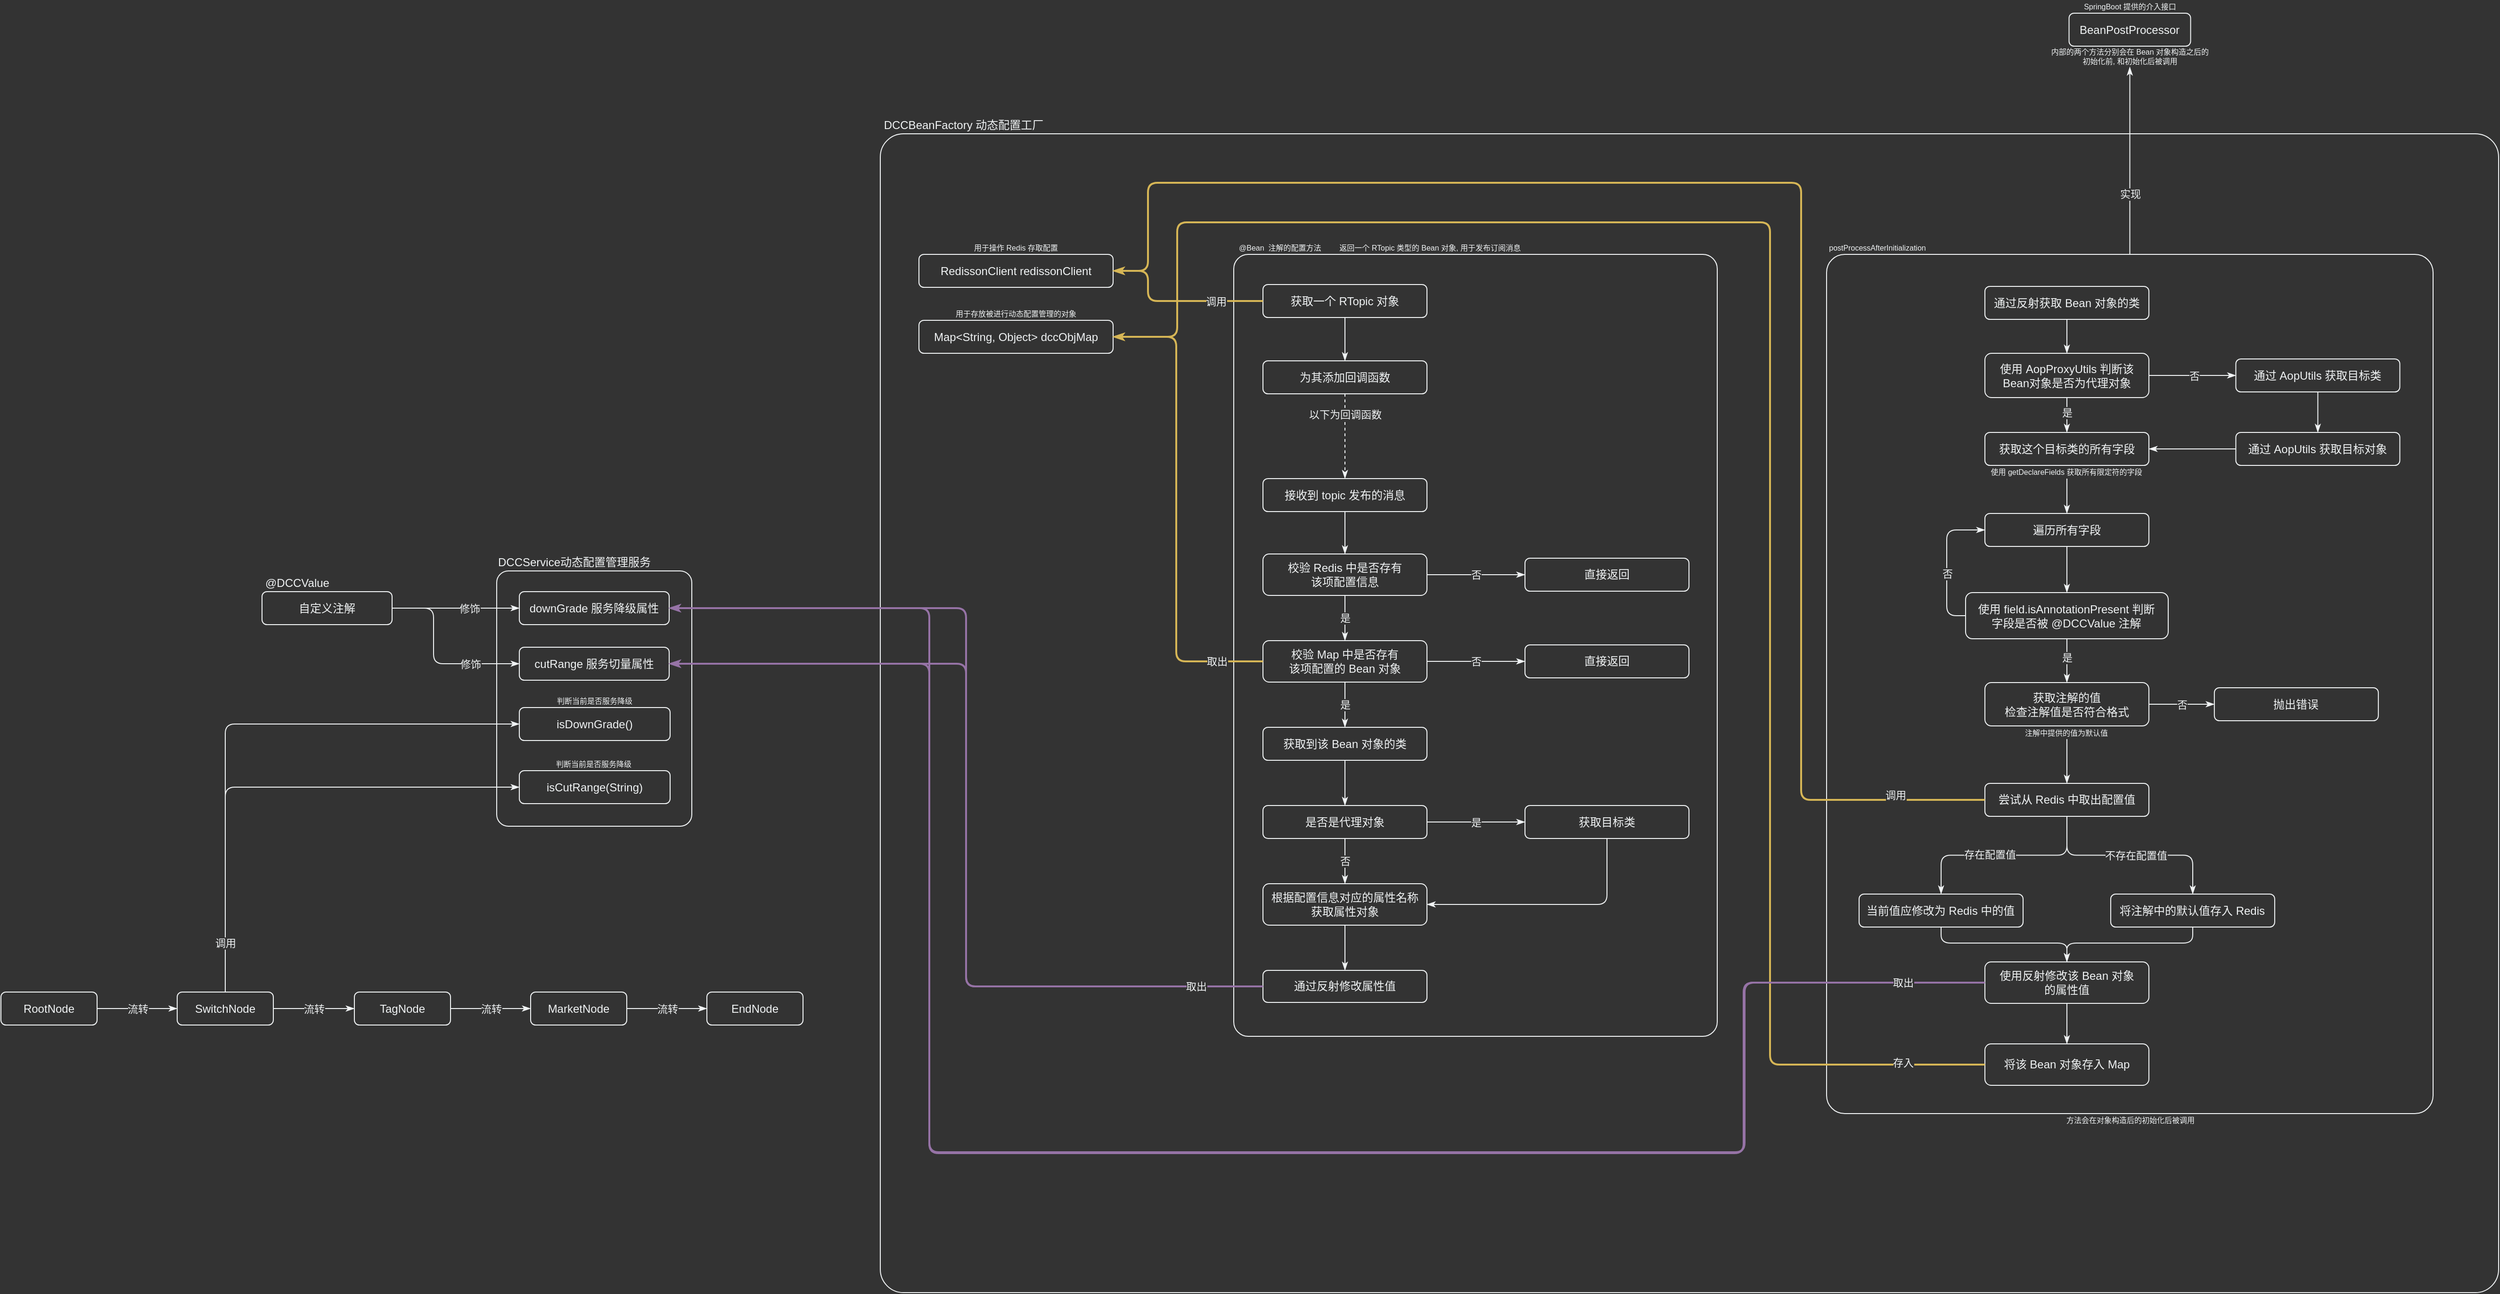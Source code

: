 <mxfile version="26.0.16">
  <diagram name="第 1 页" id="JRYn938LkEZfvZY-TwAn">
    <mxGraphModel dx="965" dy="519" grid="0" gridSize="10" guides="1" tooltips="1" connect="1" arrows="1" fold="1" page="1" pageScale="1" pageWidth="4681" pageHeight="3300" background="#333333" math="0" shadow="0">
      <root>
        <mxCell id="0" />
        <mxCell id="1" parent="0" />
        <mxCell id="jeqxkDgJGRAxHG0JYAjm-17" value="" style="rounded=1;whiteSpace=wrap;html=1;fillStyle=auto;labelBackgroundColor=none;fillColor=light-dark(#333333, #ededed);strokeColor=light-dark(#f0f3f4, #ededed);gradientColor=none;points=[[0,0,0,0,0],[0,0.25,0,0,0],[0,0.5,0,0,0],[0,0.75,0,0,0],[0,1,0,0,0],[0.25,0,0,0,0],[0.25,1,0,0,0],[0.45,0,0,0,0],[0.5,0,0,0,0],[0.5,1,0,0,0],[0.55,0,0,0,0],[0.75,0,0,0,0],[0.75,1,0,0,0],[1,0,0,0,0],[1,0.25,0,0,0],[1,0.5,0,0,0],[1,0.75,0,0,0],[1,1,0,0,0]];arcSize=2;" vertex="1" parent="1">
          <mxGeometry x="2441" y="420" width="1717" height="1230" as="geometry" />
        </mxCell>
        <mxCell id="jeqxkDgJGRAxHG0JYAjm-91" value="" style="rounded=1;whiteSpace=wrap;html=1;fillStyle=auto;labelBackgroundColor=none;fillColor=light-dark(#333333, #ededed);strokeColor=light-dark(#f0f3f4, #ededed);gradientColor=none;points=[[0,0,0,0,0],[0,0.25,0,0,0],[0,0.5,0,0,0],[0,0.75,0,0,0],[0,1,0,0,0],[0.25,0,0,0,0],[0.25,1,0,0,0],[0.45,0,0,0,0],[0.5,0,0,0,0],[0.5,1,0,0,0],[0.55,0,0,0,0],[0.75,0,0,0,0],[0.75,1,0,0,0],[1,0,0,0,0],[1,0.25,0,0,0],[1,0.5,0,0,0],[1,0.75,0,0,0],[1,1,0,0,0]];arcSize=3;" vertex="1" parent="1">
          <mxGeometry x="2816" y="548" width="513" height="830" as="geometry" />
        </mxCell>
        <mxCell id="jeqxkDgJGRAxHG0JYAjm-1" value="&lt;font color=&quot;#f0f3f4&quot;&gt;自定义注解&lt;/font&gt;" style="rounded=1;whiteSpace=wrap;html=1;fillStyle=auto;labelBackgroundColor=none;fillColor=light-dark(#333333, #ededed);strokeColor=light-dark(#f0f3f4, #ededed);gradientColor=none;points=[[0,0,0,0,0],[0,0.25,0,0,0],[0,0.5,0,0,0],[0,0.75,0,0,0],[0,1,0,0,0],[0.25,0,0,0,0],[0.25,1,0,0,0],[0.45,0,0,0,0],[0.5,0,0,0,0],[0.5,1,0,0,0],[0.55,0,0,0,0],[0.75,0,0,0,0],[0.75,1,0,0,0],[1,0,0,0,0],[1,0.25,0,0,0],[1,0.5,0,0,0],[1,0.75,0,0,0],[1,1,0,0,0]];" vertex="1" parent="1">
          <mxGeometry x="1785" y="906" width="138" height="35" as="geometry" />
        </mxCell>
        <mxCell id="jeqxkDgJGRAxHG0JYAjm-2" value="&lt;font color=&quot;#f0f3f4&quot;&gt;@DCCValue&lt;/font&gt;" style="text;html=1;align=center;verticalAlign=middle;whiteSpace=wrap;rounded=0;" vertex="1" parent="1">
          <mxGeometry x="1785" y="888" width="75" height="18" as="geometry" />
        </mxCell>
        <mxCell id="jeqxkDgJGRAxHG0JYAjm-3" value="" style="rounded=1;whiteSpace=wrap;html=1;fillStyle=auto;labelBackgroundColor=none;fillColor=light-dark(#333333, #ededed);strokeColor=light-dark(#f0f3f4, #ededed);gradientColor=none;points=[[0,0,0,0,0],[0,0.25,0,0,0],[0,0.5,0,0,0],[0,0.75,0,0,0],[0,1,0,0,0],[0.25,0,0,0,0],[0.25,1,0,0,0],[0.45,0,0,0,0],[0.5,0,0,0,0],[0.5,1,0,0,0],[0.55,0,0,0,0],[0.75,0,0,0,0],[0.75,1,0,0,0],[1,0,0,0,0],[1,0.25,0,0,0],[1,0.5,0,0,0],[1,0.75,0,0,0],[1,1,0,0,0]];arcSize=6;" vertex="1" parent="1">
          <mxGeometry x="2034" y="884" width="207" height="271" as="geometry" />
        </mxCell>
        <mxCell id="jeqxkDgJGRAxHG0JYAjm-4" value="&lt;font color=&quot;#f0f3f4&quot;&gt;DCCService动态配置管理服务&lt;/font&gt;" style="text;html=1;align=center;verticalAlign=middle;whiteSpace=wrap;rounded=0;" vertex="1" parent="1">
          <mxGeometry x="2034" y="866" width="165" height="18" as="geometry" />
        </mxCell>
        <mxCell id="jeqxkDgJGRAxHG0JYAjm-5" value="&lt;font color=&quot;#f0f3f4&quot;&gt;downGrade 服务降级属性&lt;/font&gt;" style="rounded=1;whiteSpace=wrap;html=1;fillStyle=auto;labelBackgroundColor=none;fillColor=light-dark(#333333, #ededed);strokeColor=light-dark(#f0f3f4, #ededed);gradientColor=none;points=[[0,0,0,0,0],[0,0.25,0,0,0],[0,0.5,0,0,0],[0,0.75,0,0,0],[0,1,0,0,0],[0.25,0,0,0,0],[0.25,1,0,0,0],[0.45,0,0,0,0],[0.5,0,0,0,0],[0.5,1,0,0,0],[0.55,0,0,0,0],[0.75,0,0,0,0],[0.75,1,0,0,0],[1,0,0,0,0],[1,0.25,0,0,0],[1,0.5,0,0,0],[1,0.75,0,0,0],[1,1,0,0,0]];" vertex="1" parent="1">
          <mxGeometry x="2058" y="906" width="159" height="35" as="geometry" />
        </mxCell>
        <mxCell id="jeqxkDgJGRAxHG0JYAjm-6" value="&lt;font color=&quot;#f0f3f4&quot;&gt;cutRange 服务切量属性&lt;/font&gt;" style="rounded=1;whiteSpace=wrap;html=1;fillStyle=auto;labelBackgroundColor=none;fillColor=light-dark(#333333, #ededed);strokeColor=light-dark(#f0f3f4, #ededed);gradientColor=none;points=[[0,0,0,0,0],[0,0.25,0,0,0],[0,0.5,0,0,0],[0,0.75,0,0,0],[0,1,0,0,0],[0.25,0,0,0,0],[0.25,1,0,0,0],[0.45,0,0,0,0],[0.5,0,0,0,0],[0.5,1,0,0,0],[0.55,0,0,0,0],[0.75,0,0,0,0],[0.75,1,0,0,0],[1,0,0,0,0],[1,0.25,0,0,0],[1,0.5,0,0,0],[1,0.75,0,0,0],[1,1,0,0,0]];" vertex="1" parent="1">
          <mxGeometry x="2058" y="965" width="159" height="35" as="geometry" />
        </mxCell>
        <mxCell id="jeqxkDgJGRAxHG0JYAjm-7" style="edgeStyle=orthogonalEdgeStyle;rounded=1;orthogonalLoop=1;jettySize=auto;html=1;strokeColor=#F0F3F4;curved=0;endArrow=classicThin;endFill=1;exitX=1;exitY=0.5;exitDx=0;exitDy=0;exitPerimeter=0;entryX=0;entryY=0.5;entryDx=0;entryDy=0;entryPerimeter=0;" edge="1" parent="1" source="jeqxkDgJGRAxHG0JYAjm-1" target="jeqxkDgJGRAxHG0JYAjm-5">
          <mxGeometry relative="1" as="geometry">
            <mxPoint x="2164.5" y="804" as="sourcePoint" />
            <mxPoint x="2599.5" y="952" as="targetPoint" />
          </mxGeometry>
        </mxCell>
        <mxCell id="jeqxkDgJGRAxHG0JYAjm-8" value="修饰" style="edgeLabel;html=1;align=center;verticalAlign=middle;resizable=0;points=[];labelBackgroundColor=light-dark(#333333, #ededed);fontColor=#F0F3F4;" vertex="1" connectable="0" parent="jeqxkDgJGRAxHG0JYAjm-7">
          <mxGeometry x="-0.297" relative="1" as="geometry">
            <mxPoint x="34" as="offset" />
          </mxGeometry>
        </mxCell>
        <mxCell id="jeqxkDgJGRAxHG0JYAjm-10" style="edgeStyle=orthogonalEdgeStyle;rounded=1;orthogonalLoop=1;jettySize=auto;html=1;strokeColor=#F0F3F4;curved=0;endArrow=classicThin;endFill=1;exitX=1;exitY=0.5;exitDx=0;exitDy=0;exitPerimeter=0;entryX=0;entryY=0.5;entryDx=0;entryDy=0;entryPerimeter=0;" edge="1" parent="1" source="jeqxkDgJGRAxHG0JYAjm-1" target="jeqxkDgJGRAxHG0JYAjm-6">
          <mxGeometry relative="1" as="geometry">
            <mxPoint x="1894" y="934" as="sourcePoint" />
            <mxPoint x="2068" y="934" as="targetPoint" />
            <Array as="points">
              <mxPoint x="1967" y="924" />
              <mxPoint x="1967" y="982" />
            </Array>
          </mxGeometry>
        </mxCell>
        <mxCell id="jeqxkDgJGRAxHG0JYAjm-11" value="修饰" style="edgeLabel;html=1;align=center;verticalAlign=middle;resizable=0;points=[];labelBackgroundColor=light-dark(#333333, #ededed);fontColor=#F0F3F4;" vertex="1" connectable="0" parent="jeqxkDgJGRAxHG0JYAjm-10">
          <mxGeometry x="-0.297" relative="1" as="geometry">
            <mxPoint x="39" y="35" as="offset" />
          </mxGeometry>
        </mxCell>
        <mxCell id="jeqxkDgJGRAxHG0JYAjm-12" value="&lt;font color=&quot;#f0f3f4&quot;&gt;isDownGrade()&lt;/font&gt;" style="rounded=1;whiteSpace=wrap;html=1;fillStyle=auto;labelBackgroundColor=none;fillColor=light-dark(#333333, #ededed);strokeColor=light-dark(#f0f3f4, #ededed);gradientColor=none;points=[[0,0,0,0,0],[0,0.25,0,0,0],[0,0.5,0,0,0],[0,0.75,0,0,0],[0,1,0,0,0],[0.25,0,0,0,0],[0.25,1,0,0,0],[0.45,0,0,0,0],[0.5,0,0,0,0],[0.5,1,0,0,0],[0.55,0,0,0,0],[0.75,0,0,0,0],[0.75,1,0,0,0],[1,0,0,0,0],[1,0.25,0,0,0],[1,0.5,0,0,0],[1,0.75,0,0,0],[1,1,0,0,0]];" vertex="1" parent="1">
          <mxGeometry x="2058" y="1029" width="160" height="35" as="geometry" />
        </mxCell>
        <mxCell id="jeqxkDgJGRAxHG0JYAjm-14" value="&lt;font color=&quot;#f0f3f4&quot;&gt;判断当前是否服务降级&lt;/font&gt;" style="text;html=1;align=center;verticalAlign=middle;whiteSpace=wrap;rounded=0;fontSize=8;points=[[0,0,0,0,0],[0,0.25,0,0,0],[0,0.5,0,0,0],[0,0.75,0,0,0],[0,1,0,0,0],[0.25,0,0,0,0],[0.25,1,0,0,0],[0.5,0,0,0,0],[0.5,1,0,0,0],[0.6,1,0,0,0],[0.75,0,0,0,0],[0.75,1,0,0,0],[1,0,0,0,0],[1,0.25,0,0,0],[1,0.5,0,0,0],[1,0.75,0,0,0],[1,1,0,0,0]];" vertex="1" parent="1">
          <mxGeometry x="2092.97" y="1015" width="90.05" height="14" as="geometry" />
        </mxCell>
        <mxCell id="jeqxkDgJGRAxHG0JYAjm-15" value="&lt;font color=&quot;#f0f3f4&quot;&gt;判断当前是否服务降级&lt;/font&gt;" style="text;html=1;align=center;verticalAlign=middle;whiteSpace=wrap;rounded=0;fontSize=8;points=[[0,0,0,0,0],[0,0.25,0,0,0],[0,0.5,0,0,0],[0,0.75,0,0,0],[0,1,0,0,0],[0.25,0,0,0,0],[0.25,1,0,0,0],[0.5,0,0,0,0],[0.5,1,0,0,0],[0.6,1,0,0,0],[0.75,0,0,0,0],[0.75,1,0,0,0],[1,0,0,0,0],[1,0.25,0,0,0],[1,0.5,0,0,0],[1,0.75,0,0,0],[1,1,0,0,0]];" vertex="1" parent="1">
          <mxGeometry x="2092.47" y="1082" width="90.05" height="14" as="geometry" />
        </mxCell>
        <mxCell id="jeqxkDgJGRAxHG0JYAjm-16" value="&lt;font color=&quot;#f0f3f4&quot;&gt;isCutRange(String)&lt;/font&gt;" style="rounded=1;whiteSpace=wrap;html=1;fillStyle=auto;labelBackgroundColor=none;fillColor=light-dark(#333333, #ededed);strokeColor=light-dark(#f0f3f4, #ededed);gradientColor=none;points=[[0,0,0,0,0],[0,0.25,0,0,0],[0,0.5,0,0,0],[0,0.75,0,0,0],[0,1,0,0,0],[0.25,0,0,0,0],[0.25,1,0,0,0],[0.45,0,0,0,0],[0.5,0,0,0,0],[0.5,1,0,0,0],[0.55,0,0,0,0],[0.75,0,0,0,0],[0.75,1,0,0,0],[1,0,0,0,0],[1,0.25,0,0,0],[1,0.5,0,0,0],[1,0.75,0,0,0],[1,1,0,0,0]];" vertex="1" parent="1">
          <mxGeometry x="2058" y="1096" width="160" height="35" as="geometry" />
        </mxCell>
        <mxCell id="jeqxkDgJGRAxHG0JYAjm-18" value="&lt;font color=&quot;#f0f3f4&quot;&gt;DCCBeanFactory 动态配置工厂&lt;/font&gt;" style="text;html=1;align=center;verticalAlign=middle;whiteSpace=wrap;rounded=0;" vertex="1" parent="1">
          <mxGeometry x="2441" y="402" width="177" height="18" as="geometry" />
        </mxCell>
        <mxCell id="jeqxkDgJGRAxHG0JYAjm-20" value="&lt;font color=&quot;#f0f3f4&quot;&gt;Map&amp;lt;String, Object&amp;gt; dccObjMap&lt;/font&gt;" style="rounded=1;whiteSpace=wrap;html=1;fillStyle=auto;labelBackgroundColor=none;fillColor=light-dark(#333333, #ededed);strokeColor=light-dark(#f0f3f4, #ededed);gradientColor=none;points=[[0,0,0,0,0],[0,0.25,0,0,0],[0,0.5,0,0,0],[0,0.75,0,0,0],[0,1,0,0,0],[0.25,0,0,0,0],[0.25,1,0,0,0],[0.45,0,0,0,0],[0.5,0,0,0,0],[0.5,1,0,0,0],[0.55,0,0,0,0],[0.75,0,0,0,0],[0.75,1,0,0,0],[1,0,0,0,0],[1,0.25,0,0,0],[1,0.5,0,0,0],[1,0.75,0,0,0],[1,1,0,0,0]];" vertex="1" parent="1">
          <mxGeometry x="2482" y="618" width="206" height="35" as="geometry" />
        </mxCell>
        <mxCell id="jeqxkDgJGRAxHG0JYAjm-21" value="&lt;font color=&quot;#f0f3f4&quot;&gt;用于存放被进行动态配置管理的对象&lt;/font&gt;" style="text;html=1;align=center;verticalAlign=middle;whiteSpace=wrap;rounded=0;fontSize=8;points=[[0,0,0,0,0],[0,0.25,0,0,0],[0,0.5,0,0,0],[0,0.75,0,0,0],[0,1,0,0,0],[0.25,0,0,0,0],[0.25,1,0,0,0],[0.5,0,0,0,0],[0.5,1,0,0,0],[0.6,1,0,0,0],[0.75,0,0,0,0],[0.75,1,0,0,0],[1,0,0,0,0],[1,0.25,0,0,0],[1,0.5,0,0,0],[1,0.75,0,0,0],[1,1,0,0,0]];" vertex="1" parent="1">
          <mxGeometry x="2519.99" y="604" width="130.02" height="14" as="geometry" />
        </mxCell>
        <mxCell id="jeqxkDgJGRAxHG0JYAjm-22" value="" style="rounded=1;whiteSpace=wrap;html=1;fillStyle=auto;labelBackgroundColor=none;fillColor=light-dark(#333333, #ededed);strokeColor=light-dark(#f0f3f4, #ededed);gradientColor=none;points=[[0,0,0,0,0],[0,0.25,0,0,0],[0,0.5,0,0,0],[0,0.75,0,0,0],[0,1,0,0,0],[0.25,0,0,0,0],[0.25,1,0,0,0],[0.45,0,0,0,0],[0.5,0,0,0,0],[0.5,1,0,0,0],[0.55,0,0,0,0],[0.75,0,0,0,0],[0.75,1,0,0,0],[1,0,0,0,0],[1,0.25,0,0,0],[1,0.5,0,0,0],[1,0.75,0,0,0],[1,1,0,0,0]];arcSize=3;" vertex="1" parent="1">
          <mxGeometry x="3445" y="548" width="643.5" height="912" as="geometry" />
        </mxCell>
        <mxCell id="jeqxkDgJGRAxHG0JYAjm-23" value="&lt;font color=&quot;#f0f3f4&quot;&gt;postProcessAfterInitialization&lt;/font&gt;" style="text;html=1;align=center;verticalAlign=middle;whiteSpace=wrap;rounded=0;fontSize=8;points=[[0,0,0,0,0],[0,0.25,0,0,0],[0,0.5,0,0,0],[0,0.75,0,0,0],[0,1,0,0,0],[0.25,0,0,0,0],[0.25,1,0,0,0],[0.5,0,0,0,0],[0.5,1,0,0,0],[0.6,1,0,0,0],[0.75,0,0,0,0],[0.75,1,0,0,0],[1,0,0,0,0],[1,0.25,0,0,0],[1,0.5,0,0,0],[1,0.75,0,0,0],[1,1,0,0,0]];" vertex="1" parent="1">
          <mxGeometry x="3445" y="534" width="108" height="14" as="geometry" />
        </mxCell>
        <mxCell id="jeqxkDgJGRAxHG0JYAjm-24" value="&lt;font color=&quot;#f0f3f4&quot;&gt;BeanPostProcessor&lt;/font&gt;" style="rounded=1;whiteSpace=wrap;html=1;fillStyle=auto;labelBackgroundColor=none;fillColor=light-dark(#333333, #ededed);strokeColor=light-dark(#f0f3f4, #ededed);gradientColor=none;points=[[0,0,0,0,0],[0,0.25,0,0,0],[0,0.5,0,0,0],[0,0.75,0,0,0],[0,1,0,0,0],[0.25,0,0,0,0],[0.25,1,0,0,0],[0.45,0,0,0,0],[0.5,0,0,0,0],[0.5,1,0,0,0],[0.55,0,0,0,0],[0.75,0,0,0,0],[0.75,1,0,0,0],[1,0,0,0,0],[1,0.25,0,0,0],[1,0.5,0,0,0],[1,0.75,0,0,0],[1,1,0,0,0]];" vertex="1" parent="1">
          <mxGeometry x="3702.25" y="292" width="129" height="35" as="geometry" />
        </mxCell>
        <mxCell id="jeqxkDgJGRAxHG0JYAjm-25" value="&lt;font color=&quot;#f0f3f4&quot;&gt;SpringBoot 提供的介入接口&lt;/font&gt;" style="text;html=1;align=center;verticalAlign=middle;whiteSpace=wrap;rounded=0;fontSize=8;points=[[0,0,0,0,0],[0,0.25,0,0,0],[0,0.5,0,0,0],[0,0.75,0,0,0],[0,1,0,0,0],[0.25,0,0,0,0],[0.25,1,0,0,0],[0.5,0,0,0,0],[0.5,1,0,0,0],[0.6,1,0,0,0],[0.75,0,0,0,0],[0.75,1,0,0,0],[1,0,0,0,0],[1,0.25,0,0,0],[1,0.5,0,0,0],[1,0.75,0,0,0],[1,1,0,0,0]];" vertex="1" parent="1">
          <mxGeometry x="3716.75" y="278" width="100" height="14" as="geometry" />
        </mxCell>
        <mxCell id="jeqxkDgJGRAxHG0JYAjm-26" value="&lt;font color=&quot;#f0f3f4&quot;&gt;内部的两个方法分别会在 Bean 对象构造之后的初始化前, 和初始化后被调用&lt;/font&gt;" style="text;html=1;align=center;verticalAlign=middle;whiteSpace=wrap;rounded=0;fontSize=8;points=[[0,0,0,0,0],[0,0.25,0,0,0],[0,0.5,0,0,0],[0,0.75,0,0,0],[0,1,0,0,0],[0.25,0,0,0,0],[0.25,1,0,0,0],[0.5,0,0,0,0],[0.5,1,0,0,0],[0.6,1,0,0,0],[0.75,0,0,0,0],[0.75,1,0,0,0],[1,0,0,0,0],[1,0.25,0,0,0],[1,0.5,0,0,0],[1,0.75,0,0,0],[1,1,0,0,0]];" vertex="1" parent="1">
          <mxGeometry x="3681" y="327" width="171.5" height="22" as="geometry" />
        </mxCell>
        <mxCell id="jeqxkDgJGRAxHG0JYAjm-29" style="edgeStyle=orthogonalEdgeStyle;rounded=1;orthogonalLoop=1;jettySize=auto;html=1;strokeColor=#F0F3F4;curved=0;endArrow=classicThin;endFill=1;exitX=0.5;exitY=0;exitDx=0;exitDy=0;exitPerimeter=0;entryX=0.5;entryY=1;entryDx=0;entryDy=0;entryPerimeter=0;" edge="1" parent="1" source="jeqxkDgJGRAxHG0JYAjm-22" target="jeqxkDgJGRAxHG0JYAjm-26">
          <mxGeometry relative="1" as="geometry">
            <mxPoint x="4004.82" y="757" as="sourcePoint" />
            <mxPoint x="4480.52" y="710" as="targetPoint" />
          </mxGeometry>
        </mxCell>
        <mxCell id="jeqxkDgJGRAxHG0JYAjm-30" value="实现" style="edgeLabel;html=1;align=center;verticalAlign=middle;resizable=0;points=[];labelBackgroundColor=light-dark(#333333, #ededed);fontColor=#F0F3F4;" vertex="1" connectable="0" parent="jeqxkDgJGRAxHG0JYAjm-29">
          <mxGeometry x="-0.297" relative="1" as="geometry">
            <mxPoint y="6" as="offset" />
          </mxGeometry>
        </mxCell>
        <mxCell id="jeqxkDgJGRAxHG0JYAjm-31" value="&lt;font color=&quot;#f0f3f4&quot;&gt;方法会在对象构造后的初始化后被调用&lt;/font&gt;" style="text;html=1;align=center;verticalAlign=middle;whiteSpace=wrap;rounded=0;fontSize=8;points=[[0,0,0,0,0],[0,0.25,0,0,0],[0,0.5,0,0,0],[0,0.75,0,0,0],[0,1,0,0,0],[0.25,0,0,0,0],[0.25,1,0,0,0],[0.5,0,0,0,0],[0.5,1,0,0,0],[0.6,1,0,0,0],[0.75,0,0,0,0],[0.75,1,0,0,0],[1,0,0,0,0],[1,0.25,0,0,0],[1,0.5,0,0,0],[1,0.75,0,0,0],[1,1,0,0,0]];" vertex="1" parent="1">
          <mxGeometry x="3696.5" y="1460" width="140.5" height="14" as="geometry" />
        </mxCell>
        <mxCell id="jeqxkDgJGRAxHG0JYAjm-32" value="&lt;font color=&quot;#f0f3f4&quot;&gt;RedissonClient redissonClient&lt;/font&gt;" style="rounded=1;whiteSpace=wrap;html=1;fillStyle=auto;labelBackgroundColor=none;fillColor=light-dark(#333333, #ededed);strokeColor=light-dark(#f0f3f4, #ededed);gradientColor=none;points=[[0,0,0,0,0],[0,0.25,0,0,0],[0,0.5,0,0,0],[0,0.75,0,0,0],[0,1,0,0,0],[0.25,0,0,0,0],[0.25,1,0,0,0],[0.45,0,0,0,0],[0.5,0,0,0,0],[0.5,1,0,0,0],[0.55,0,0,0,0],[0.75,0,0,0,0],[0.75,1,0,0,0],[1,0,0,0,0],[1,0.25,0,0,0],[1,0.5,0,0,0],[1,0.75,0,0,0],[1,1,0,0,0]];" vertex="1" parent="1">
          <mxGeometry x="2482" y="548" width="206" height="35" as="geometry" />
        </mxCell>
        <mxCell id="jeqxkDgJGRAxHG0JYAjm-33" value="&lt;font color=&quot;#f0f3f4&quot;&gt;用于操作 Redis 存取配置&lt;/font&gt;" style="text;html=1;align=center;verticalAlign=middle;whiteSpace=wrap;rounded=0;fontSize=8;points=[[0,0,0,0,0],[0,0.25,0,0,0],[0,0.5,0,0,0],[0,0.75,0,0,0],[0,1,0,0,0],[0.25,0,0,0,0],[0.25,1,0,0,0],[0.5,0,0,0,0],[0.5,1,0,0,0],[0.6,1,0,0,0],[0.75,0,0,0,0],[0.75,1,0,0,0],[1,0,0,0,0],[1,0.25,0,0,0],[1,0.5,0,0,0],[1,0.75,0,0,0],[1,1,0,0,0]];" vertex="1" parent="1">
          <mxGeometry x="2537" y="534" width="96.01" height="14" as="geometry" />
        </mxCell>
        <mxCell id="jeqxkDgJGRAxHG0JYAjm-34" value="&lt;font color=&quot;#f0f3f4&quot;&gt;通过反射获取 Bean 对象的类&lt;/font&gt;" style="rounded=1;whiteSpace=wrap;html=1;fillStyle=auto;labelBackgroundColor=none;fillColor=light-dark(#333333, #ededed);strokeColor=light-dark(#f0f3f4, #ededed);gradientColor=none;points=[[0,0,0,0,0],[0,0.25,0,0,0],[0,0.5,0,0,0],[0,0.75,0,0,0],[0,1,0,0,0],[0.25,0,0,0,0],[0.25,1,0,0,0],[0.45,0,0,0,0],[0.5,0,0,0,0],[0.5,1,0,0,0],[0.55,0,0,0,0],[0.75,0,0,0,0],[0.75,1,0,0,0],[1,0,0,0,0],[1,0.25,0,0,0],[1,0.5,0,0,0],[1,0.75,0,0,0],[1,1,0,0,0]];" vertex="1" parent="1">
          <mxGeometry x="3612.98" y="582" width="174" height="35" as="geometry" />
        </mxCell>
        <mxCell id="jeqxkDgJGRAxHG0JYAjm-35" value="&lt;font color=&quot;#f0f3f4&quot;&gt;使用 AopProxyUtils 判断该 Bean对象是否为代理对象&lt;/font&gt;" style="rounded=1;whiteSpace=wrap;html=1;fillStyle=auto;labelBackgroundColor=none;fillColor=light-dark(#333333, #ededed);strokeColor=light-dark(#f0f3f4, #ededed);gradientColor=none;points=[[0,0,0,0,0],[0,0.25,0,0,0],[0,0.5,0,0,0],[0,0.75,0,0,0],[0,1,0,0,0],[0.25,0,0,0,0],[0.25,1,0,0,0],[0.45,0,0,0,0],[0.5,0,0,0,0],[0.5,1,0,0,0],[0.55,0,0,0,0],[0.75,0,0,0,0],[0.75,1,0,0,0],[1,0,0,0,0],[1,0.25,0,0,0],[1,0.5,0,0,0],[1,0.75,0,0,0],[1,1,0,0,0]];" vertex="1" parent="1">
          <mxGeometry x="3612.98" y="653" width="174" height="47" as="geometry" />
        </mxCell>
        <mxCell id="jeqxkDgJGRAxHG0JYAjm-38" style="edgeStyle=orthogonalEdgeStyle;rounded=1;orthogonalLoop=1;jettySize=auto;html=1;strokeColor=#F0F3F4;curved=0;endArrow=classicThin;endFill=1;exitX=0.5;exitY=1;exitDx=0;exitDy=0;exitPerimeter=0;entryX=0.5;entryY=0;entryDx=0;entryDy=0;entryPerimeter=0;" edge="1" parent="1" source="jeqxkDgJGRAxHG0JYAjm-34" target="jeqxkDgJGRAxHG0JYAjm-35">
          <mxGeometry relative="1" as="geometry">
            <mxPoint x="3695.98" y="710" as="sourcePoint" />
            <mxPoint x="3911.98" y="514" as="targetPoint" />
          </mxGeometry>
        </mxCell>
        <mxCell id="jeqxkDgJGRAxHG0JYAjm-41" value="&lt;font color=&quot;#f0f3f4&quot;&gt;通过 AopUtils 获取目标类&lt;/font&gt;" style="rounded=1;whiteSpace=wrap;html=1;fillStyle=auto;labelBackgroundColor=none;fillColor=light-dark(#333333, #ededed);strokeColor=light-dark(#f0f3f4, #ededed);gradientColor=none;points=[[0,0,0,0,0],[0,0.25,0,0,0],[0,0.5,0,0,0],[0,0.75,0,0,0],[0,1,0,0,0],[0.25,0,0,0,0],[0.25,1,0,0,0],[0.45,0,0,0,0],[0.5,0,0,0,0],[0.5,1,0,0,0],[0.55,0,0,0,0],[0.75,0,0,0,0],[0.75,1,0,0,0],[1,0,0,0,0],[1,0.25,0,0,0],[1,0.5,0,0,0],[1,0.75,0,0,0],[1,1,0,0,0]];" vertex="1" parent="1">
          <mxGeometry x="3879.23" y="659" width="174" height="35" as="geometry" />
        </mxCell>
        <mxCell id="jeqxkDgJGRAxHG0JYAjm-42" style="edgeStyle=orthogonalEdgeStyle;rounded=1;orthogonalLoop=1;jettySize=auto;html=1;strokeColor=#F0F3F4;curved=0;endArrow=classicThin;endFill=1;exitX=1;exitY=0.5;exitDx=0;exitDy=0;exitPerimeter=0;entryX=0;entryY=0.5;entryDx=0;entryDy=0;entryPerimeter=0;" edge="1" parent="1" source="jeqxkDgJGRAxHG0JYAjm-35" target="jeqxkDgJGRAxHG0JYAjm-41">
          <mxGeometry relative="1" as="geometry">
            <mxPoint x="3844.98" y="626" as="sourcePoint" />
            <mxPoint x="4059.98" y="429" as="targetPoint" />
          </mxGeometry>
        </mxCell>
        <mxCell id="jeqxkDgJGRAxHG0JYAjm-43" value="否" style="edgeLabel;html=1;align=center;verticalAlign=middle;resizable=0;points=[];labelBackgroundColor=light-dark(#333333, #ededed);fontColor=#F0F3F4;" vertex="1" connectable="0" parent="jeqxkDgJGRAxHG0JYAjm-42">
          <mxGeometry x="-0.297" relative="1" as="geometry">
            <mxPoint x="15" as="offset" />
          </mxGeometry>
        </mxCell>
        <mxCell id="jeqxkDgJGRAxHG0JYAjm-45" value="&lt;font color=&quot;#f0f3f4&quot;&gt;通过 AopUtils 获取目标对象&lt;/font&gt;" style="rounded=1;whiteSpace=wrap;html=1;fillStyle=auto;labelBackgroundColor=none;fillColor=light-dark(#333333, #ededed);strokeColor=light-dark(#f0f3f4, #ededed);gradientColor=none;points=[[0,0,0,0,0],[0,0.25,0,0,0],[0,0.5,0,0,0],[0,0.75,0,0,0],[0,1,0,0,0],[0.25,0,0,0,0],[0.25,1,0,0,0],[0.45,0,0,0,0],[0.5,0,0,0,0],[0.5,1,0,0,0],[0.55,0,0,0,0],[0.75,0,0,0,0],[0.75,1,0,0,0],[1,0,0,0,0],[1,0.25,0,0,0],[1,0.5,0,0,0],[1,0.75,0,0,0],[1,1,0,0,0]];" vertex="1" parent="1">
          <mxGeometry x="3879.23" y="737" width="174" height="35" as="geometry" />
        </mxCell>
        <mxCell id="jeqxkDgJGRAxHG0JYAjm-46" style="edgeStyle=orthogonalEdgeStyle;rounded=1;orthogonalLoop=1;jettySize=auto;html=1;strokeColor=#F0F3F4;curved=0;endArrow=classicThin;endFill=1;exitX=0.5;exitY=1;exitDx=0;exitDy=0;exitPerimeter=0;" edge="1" parent="1" source="jeqxkDgJGRAxHG0JYAjm-41" target="jeqxkDgJGRAxHG0JYAjm-45">
          <mxGeometry relative="1" as="geometry">
            <mxPoint x="3796.98" y="687" as="sourcePoint" />
            <mxPoint x="3888.98" y="687" as="targetPoint" />
          </mxGeometry>
        </mxCell>
        <mxCell id="jeqxkDgJGRAxHG0JYAjm-48" value="&lt;font color=&quot;#f0f3f4&quot;&gt;获取这个目标类的所有字段&lt;/font&gt;" style="rounded=1;whiteSpace=wrap;html=1;fillStyle=auto;labelBackgroundColor=none;fillColor=light-dark(#333333, #ededed);strokeColor=light-dark(#f0f3f4, #ededed);gradientColor=none;points=[[0,0,0,0,0],[0,0.25,0,0,0],[0,0.5,0,0,0],[0,0.75,0,0,0],[0,1,0,0,0],[0.25,0,0,0,0],[0.25,1,0,0,0],[0.45,0,0,0,0],[0.5,0,0,0,0],[0.5,1,0,0,0],[0.55,0,0,0,0],[0.75,0,0,0,0],[0.75,1,0,0,0],[1,0,0,0,0],[1,0.25,0,0,0],[1,0.5,0,0,0],[1,0.75,0,0,0],[1,1,0,0,0]];" vertex="1" parent="1">
          <mxGeometry x="3612.98" y="737" width="174" height="35" as="geometry" />
        </mxCell>
        <mxCell id="jeqxkDgJGRAxHG0JYAjm-51" style="edgeStyle=orthogonalEdgeStyle;rounded=1;orthogonalLoop=1;jettySize=auto;html=1;strokeColor=#F0F3F4;curved=0;endArrow=classicThin;endFill=1;exitX=0;exitY=0.5;exitDx=0;exitDy=0;exitPerimeter=0;entryX=1;entryY=0.5;entryDx=0;entryDy=0;entryPerimeter=0;" edge="1" parent="1" source="jeqxkDgJGRAxHG0JYAjm-45" target="jeqxkDgJGRAxHG0JYAjm-48">
          <mxGeometry relative="1" as="geometry">
            <mxPoint x="3975.98" y="704" as="sourcePoint" />
            <mxPoint x="3975.98" y="747" as="targetPoint" />
          </mxGeometry>
        </mxCell>
        <mxCell id="jeqxkDgJGRAxHG0JYAjm-52" value="&lt;font color=&quot;#f0f3f4&quot;&gt;使用 getDeclareFields 获取所有限定符的字段&lt;/font&gt;" style="text;html=1;align=center;verticalAlign=middle;whiteSpace=wrap;rounded=0;fontSize=8;points=[[0,0,0,0,0],[0,0.25,0,0,0],[0,0.5,0,0,0],[0,0.75,0,0,0],[0,1,0,0,0],[0.25,0,0,0,0],[0.25,1,0,0,0],[0.5,0,0,0,0],[0.5,1,0,0,0],[0.6,1,0,0,0],[0.75,0,0,0,0],[0.75,1,0,0,0],[1,0,0,0,0],[1,0.25,0,0,0],[1,0.5,0,0,0],[1,0.75,0,0,0],[1,1,0,0,0]];" vertex="1" parent="1">
          <mxGeometry x="3618.48" y="772" width="163" height="14" as="geometry" />
        </mxCell>
        <mxCell id="jeqxkDgJGRAxHG0JYAjm-53" value="&lt;font color=&quot;#f0f3f4&quot;&gt;遍历所有字段&lt;/font&gt;" style="rounded=1;whiteSpace=wrap;html=1;fillStyle=auto;labelBackgroundColor=none;fillColor=light-dark(#333333, #ededed);strokeColor=light-dark(#f0f3f4, #ededed);gradientColor=none;points=[[0,0,0,0,0],[0,0.25,0,0,0],[0,0.5,0,0,0],[0,0.75,0,0,0],[0,1,0,0,0],[0.25,0,0,0,0],[0.25,1,0,0,0],[0.45,0,0,0,0],[0.5,0,0,0,0],[0.5,1,0,0,0],[0.55,0,0,0,0],[0.75,0,0,0,0],[0.75,1,0,0,0],[1,0,0,0,0],[1,0.25,0,0,0],[1,0.5,0,0,0],[1,0.75,0,0,0],[1,1,0,0,0]];" vertex="1" parent="1">
          <mxGeometry x="3612.98" y="823" width="174" height="35" as="geometry" />
        </mxCell>
        <mxCell id="jeqxkDgJGRAxHG0JYAjm-54" style="edgeStyle=orthogonalEdgeStyle;rounded=1;orthogonalLoop=1;jettySize=auto;html=1;strokeColor=#F0F3F4;curved=0;endArrow=classicThin;endFill=1;exitX=0.5;exitY=1;exitDx=0;exitDy=0;exitPerimeter=0;entryX=0.5;entryY=0;entryDx=0;entryDy=0;entryPerimeter=0;" edge="1" parent="1" source="jeqxkDgJGRAxHG0JYAjm-52" target="jeqxkDgJGRAxHG0JYAjm-53">
          <mxGeometry relative="1" as="geometry">
            <mxPoint x="3888.98" y="765" as="sourcePoint" />
            <mxPoint x="3796.98" y="765" as="targetPoint" />
          </mxGeometry>
        </mxCell>
        <mxCell id="jeqxkDgJGRAxHG0JYAjm-55" value="&lt;font color=&quot;#f0f3f4&quot;&gt;使用 field.isAnnotationPresent 判断&lt;/font&gt;&lt;div&gt;&lt;font color=&quot;#f0f3f4&quot;&gt;字段是否被 @DCCValue 注解&lt;/font&gt;&lt;/div&gt;" style="rounded=1;whiteSpace=wrap;html=1;fillStyle=auto;labelBackgroundColor=none;fillColor=light-dark(#333333, #ededed);strokeColor=light-dark(#f0f3f4, #ededed);gradientColor=none;points=[[0,0,0,0,0],[0,0.25,0,0,0],[0,0.5,0,0,0],[0,0.75,0,0,0],[0,1,0,0,0],[0.25,0,0,0,0],[0.25,1,0,0,0],[0.45,0,0,0,0],[0.5,0,0,0,0],[0.5,1,0,0,0],[0.55,0,0,0,0],[0.75,0,0,0,0],[0.75,1,0,0,0],[1,0,0,0,0],[1,0.25,0,0,0],[1,0.5,0,0,0],[1,0.75,0,0,0],[1,1,0,0,0]];" vertex="1" parent="1">
          <mxGeometry x="3592.48" y="907" width="215" height="49" as="geometry" />
        </mxCell>
        <mxCell id="jeqxkDgJGRAxHG0JYAjm-56" style="edgeStyle=orthogonalEdgeStyle;rounded=1;orthogonalLoop=1;jettySize=auto;html=1;strokeColor=#F0F3F4;curved=0;endArrow=classicThin;endFill=1;exitX=0.5;exitY=1;exitDx=0;exitDy=0;exitPerimeter=0;entryX=0.5;entryY=0;entryDx=0;entryDy=0;entryPerimeter=0;" edge="1" parent="1" source="jeqxkDgJGRAxHG0JYAjm-53" target="jeqxkDgJGRAxHG0JYAjm-55">
          <mxGeometry relative="1" as="geometry">
            <mxPoint x="3699.77" y="860" as="sourcePoint" />
            <mxPoint x="3699.77" y="897" as="targetPoint" />
          </mxGeometry>
        </mxCell>
        <mxCell id="jeqxkDgJGRAxHG0JYAjm-58" style="edgeStyle=orthogonalEdgeStyle;rounded=1;orthogonalLoop=1;jettySize=auto;html=1;strokeColor=#F0F3F4;curved=0;endArrow=classicThin;endFill=1;exitX=0.5;exitY=1;exitDx=0;exitDy=0;exitPerimeter=0;entryX=0.5;entryY=0;entryDx=0;entryDy=0;entryPerimeter=0;" edge="1" parent="1" source="jeqxkDgJGRAxHG0JYAjm-35" target="jeqxkDgJGRAxHG0JYAjm-48">
          <mxGeometry relative="1" as="geometry">
            <mxPoint x="3796.98" y="686" as="sourcePoint" />
            <mxPoint x="3888.98" y="687" as="targetPoint" />
          </mxGeometry>
        </mxCell>
        <mxCell id="jeqxkDgJGRAxHG0JYAjm-59" value="是" style="edgeLabel;html=1;align=center;verticalAlign=middle;resizable=0;points=[];labelBackgroundColor=light-dark(#333333, #ededed);fontColor=#F0F3F4;" vertex="1" connectable="0" parent="jeqxkDgJGRAxHG0JYAjm-58">
          <mxGeometry x="-0.297" relative="1" as="geometry">
            <mxPoint y="3" as="offset" />
          </mxGeometry>
        </mxCell>
        <mxCell id="jeqxkDgJGRAxHG0JYAjm-60" style="edgeStyle=orthogonalEdgeStyle;rounded=1;orthogonalLoop=1;jettySize=auto;html=1;strokeColor=#F0F3F4;curved=0;endArrow=classicThin;endFill=1;exitX=0;exitY=0.5;exitDx=0;exitDy=0;exitPerimeter=0;entryX=0;entryY=0.5;entryDx=0;entryDy=0;entryPerimeter=0;" edge="1" parent="1" source="jeqxkDgJGRAxHG0JYAjm-55" target="jeqxkDgJGRAxHG0JYAjm-53">
          <mxGeometry relative="1" as="geometry">
            <mxPoint x="3476.98" y="905.5" as="sourcePoint" />
            <mxPoint x="3568.98" y="906.5" as="targetPoint" />
          </mxGeometry>
        </mxCell>
        <mxCell id="jeqxkDgJGRAxHG0JYAjm-61" value="否" style="edgeLabel;html=1;align=center;verticalAlign=middle;resizable=0;points=[];labelBackgroundColor=light-dark(#333333, #ededed);fontColor=#F0F3F4;" vertex="1" connectable="0" parent="jeqxkDgJGRAxHG0JYAjm-60">
          <mxGeometry x="-0.297" relative="1" as="geometry">
            <mxPoint y="-12" as="offset" />
          </mxGeometry>
        </mxCell>
        <mxCell id="jeqxkDgJGRAxHG0JYAjm-62" value="&lt;font color=&quot;#f0f3f4&quot;&gt;获取注解的值&lt;/font&gt;&lt;div&gt;&lt;font color=&quot;#f0f3f4&quot;&gt;检查注解值是否符合格式&lt;/font&gt;&lt;/div&gt;" style="rounded=1;whiteSpace=wrap;html=1;fillStyle=auto;labelBackgroundColor=none;fillColor=light-dark(#333333, #ededed);strokeColor=light-dark(#f0f3f4, #ededed);gradientColor=none;points=[[0,0,0,0,0],[0,0.25,0,0,0],[0,0.5,0,0,0],[0,0.75,0,0,0],[0,1,0,0,0],[0.25,0,0,0,0],[0.25,1,0,0,0],[0.45,0,0,0,0],[0.5,0,0,0,0],[0.5,1,0,0,0],[0.55,0,0,0,0],[0.75,0,0,0,0],[0.75,1,0,0,0],[1,0,0,0,0],[1,0.25,0,0,0],[1,0.5,0,0,0],[1,0.75,0,0,0],[1,1,0,0,0]];" vertex="1" parent="1">
          <mxGeometry x="3612.98" y="1002.5" width="174" height="46" as="geometry" />
        </mxCell>
        <mxCell id="jeqxkDgJGRAxHG0JYAjm-64" value="&lt;font color=&quot;#f0f3f4&quot;&gt;抛出错误&lt;/font&gt;" style="rounded=1;whiteSpace=wrap;html=1;fillStyle=auto;labelBackgroundColor=none;fillColor=light-dark(#333333, #ededed);strokeColor=light-dark(#f0f3f4, #ededed);gradientColor=none;points=[[0,0,0,0,0],[0,0.25,0,0,0],[0,0.5,0,0,0],[0,0.75,0,0,0],[0,1,0,0,0],[0.25,0,0,0,0],[0.25,1,0,0,0],[0.45,0,0,0,0],[0.5,0,0,0,0],[0.5,1,0,0,0],[0.55,0,0,0,0],[0.75,0,0,0,0],[0.75,1,0,0,0],[1,0,0,0,0],[1,0.25,0,0,0],[1,0.5,0,0,0],[1,0.75,0,0,0],[1,1,0,0,0]];" vertex="1" parent="1">
          <mxGeometry x="3856.43" y="1008" width="174" height="35" as="geometry" />
        </mxCell>
        <mxCell id="jeqxkDgJGRAxHG0JYAjm-65" style="edgeStyle=orthogonalEdgeStyle;rounded=1;orthogonalLoop=1;jettySize=auto;html=1;strokeColor=#F0F3F4;curved=0;endArrow=classicThin;endFill=1;entryX=0.5;entryY=0;entryDx=0;entryDy=0;entryPerimeter=0;exitX=0.5;exitY=1;exitDx=0;exitDy=0;exitPerimeter=0;" edge="1" parent="1" source="jeqxkDgJGRAxHG0JYAjm-55" target="jeqxkDgJGRAxHG0JYAjm-62">
          <mxGeometry relative="1" as="geometry">
            <mxPoint x="3871.43" y="959.5" as="sourcePoint" />
            <mxPoint x="3881.43" y="1184.5" as="targetPoint" />
          </mxGeometry>
        </mxCell>
        <mxCell id="jeqxkDgJGRAxHG0JYAjm-66" value="是" style="edgeLabel;html=1;align=center;verticalAlign=middle;resizable=0;points=[];labelBackgroundColor=light-dark(#333333, #ededed);fontColor=#F0F3F4;" vertex="1" connectable="0" parent="jeqxkDgJGRAxHG0JYAjm-65">
          <mxGeometry x="-0.297" relative="1" as="geometry">
            <mxPoint y="3" as="offset" />
          </mxGeometry>
        </mxCell>
        <mxCell id="jeqxkDgJGRAxHG0JYAjm-67" style="edgeStyle=orthogonalEdgeStyle;rounded=1;orthogonalLoop=1;jettySize=auto;html=1;strokeColor=#F0F3F4;curved=0;endArrow=classicThin;endFill=1;entryX=0;entryY=0.5;entryDx=0;entryDy=0;entryPerimeter=0;exitX=1;exitY=0.5;exitDx=0;exitDy=0;exitPerimeter=0;" edge="1" parent="1" source="jeqxkDgJGRAxHG0JYAjm-62" target="jeqxkDgJGRAxHG0JYAjm-64">
          <mxGeometry relative="1" as="geometry">
            <mxPoint x="3832.43" y="1065.5" as="sourcePoint" />
            <mxPoint x="3623.43" y="850.5" as="targetPoint" />
          </mxGeometry>
        </mxCell>
        <mxCell id="jeqxkDgJGRAxHG0JYAjm-68" value="否" style="edgeLabel;html=1;align=center;verticalAlign=middle;resizable=0;points=[];labelBackgroundColor=light-dark(#333333, #ededed);fontColor=#F0F3F4;" vertex="1" connectable="0" parent="jeqxkDgJGRAxHG0JYAjm-67">
          <mxGeometry x="-0.297" relative="1" as="geometry">
            <mxPoint x="10" as="offset" />
          </mxGeometry>
        </mxCell>
        <mxCell id="jeqxkDgJGRAxHG0JYAjm-69" value="&lt;font color=&quot;#f0f3f4&quot;&gt;尝试从 Redis 中取出配置值&lt;/font&gt;" style="rounded=1;whiteSpace=wrap;html=1;fillStyle=auto;labelBackgroundColor=none;fillColor=light-dark(#333333, #ededed);strokeColor=light-dark(#f0f3f4, #ededed);gradientColor=none;points=[[0,0,0,0,0],[0,0.25,0,0,0],[0,0.5,0,0,0],[0,0.75,0,0,0],[0,1,0,0,0],[0.25,0,0,0,0],[0.25,1,0,0,0],[0.45,0,0,0,0],[0.5,0,0,0,0],[0.5,1,0,0,0],[0.55,0,0,0,0],[0.75,0,0,0,0],[0.75,1,0,0,0],[1,0,0,0,0],[1,0.25,0,0,0],[1,0.5,0,0,0],[1,0.75,0,0,0],[1,1,0,0,0]];" vertex="1" parent="1">
          <mxGeometry x="3612.98" y="1109.5" width="174" height="35" as="geometry" />
        </mxCell>
        <mxCell id="jeqxkDgJGRAxHG0JYAjm-70" value="&lt;font color=&quot;#f0f3f4&quot;&gt;使用反射修改该 Bean 对象&lt;/font&gt;&lt;div&gt;&lt;font color=&quot;#f0f3f4&quot;&gt;的属性值&lt;/font&gt;&lt;/div&gt;" style="rounded=1;whiteSpace=wrap;html=1;fillStyle=auto;labelBackgroundColor=none;fillColor=light-dark(#333333, #ededed);strokeColor=light-dark(#f0f3f4, #ededed);gradientColor=none;points=[[0,0,0,0,0],[0,0.25,0,0,0],[0,0.5,0,0,0],[0,0.75,0,0,0],[0,1,0,0,0],[0.25,0,0,0,0],[0.25,1,0,0,0],[0.45,0,0,0,0],[0.5,0,0,0,0],[0.5,1,0,0,0],[0.55,0,0,0,0],[0.75,0,0,0,0],[0.75,1,0,0,0],[1,0,0,0,0],[1,0.25,0,0,0],[1,0.5,0,0,0],[1,0.75,0,0,0],[1,1,0,0,0]];" vertex="1" parent="1">
          <mxGeometry x="3612.98" y="1299" width="174" height="44" as="geometry" />
        </mxCell>
        <mxCell id="jeqxkDgJGRAxHG0JYAjm-71" value="&lt;font color=&quot;#f0f3f4&quot;&gt;将该 Bean 对象存入 Map&lt;/font&gt;" style="rounded=1;whiteSpace=wrap;html=1;fillStyle=auto;labelBackgroundColor=none;fillColor=light-dark(#333333, #ededed);strokeColor=light-dark(#f0f3f4, #ededed);gradientColor=none;points=[[0,0,0,0,0],[0,0.25,0,0,0],[0,0.5,0,0,0],[0,0.75,0,0,0],[0,1,0,0,0],[0.25,0,0,0,0],[0.25,1,0,0,0],[0.45,0,0,0,0],[0.5,0,0,0,0],[0.5,1,0,0,0],[0.55,0,0,0,0],[0.75,0,0,0,0],[0.75,1,0,0,0],[1,0,0,0,0],[1,0.25,0,0,0],[1,0.5,0,0,0],[1,0.75,0,0,0],[1,1,0,0,0]];" vertex="1" parent="1">
          <mxGeometry x="3612.98" y="1386" width="174" height="44" as="geometry" />
        </mxCell>
        <mxCell id="jeqxkDgJGRAxHG0JYAjm-72" value="&lt;font color=&quot;#f0f3f4&quot;&gt;注解中提供的值为默认值&lt;/font&gt;" style="text;html=1;align=center;verticalAlign=middle;whiteSpace=wrap;rounded=0;fontSize=8;points=[[0,0,0,0,0],[0,0.25,0,0,0],[0,0.5,0,0,0],[0,0.75,0,0,0],[0,1,0,0,0],[0.25,0,0,0,0],[0.25,1,0,0,0],[0.5,0,0,0,0],[0.5,1,0,0,0],[0.6,1,0,0,0],[0.75,0,0,0,0],[0.75,1,0,0,0],[1,0,0,0,0],[1,0.25,0,0,0],[1,0.5,0,0,0],[1,0.75,0,0,0],[1,1,0,0,0]];" vertex="1" parent="1">
          <mxGeometry x="3653.49" y="1048.5" width="92.98" height="14" as="geometry" />
        </mxCell>
        <mxCell id="jeqxkDgJGRAxHG0JYAjm-73" value="&lt;font color=&quot;#f0f3f4&quot;&gt;将注解中的默认值存入 Redis&lt;/font&gt;" style="rounded=1;whiteSpace=wrap;html=1;fillStyle=auto;labelBackgroundColor=none;fillColor=light-dark(#333333, #ededed);strokeColor=light-dark(#f0f3f4, #ededed);gradientColor=none;points=[[0,0,0,0,0],[0,0.25,0,0,0],[0,0.5,0,0,0],[0,0.75,0,0,0],[0,1,0,0,0],[0.25,0,0,0,0],[0.25,1,0,0,0],[0.45,0,0,0,0],[0.5,0,0,0,0],[0.5,1,0,0,0],[0.55,0,0,0,0],[0.75,0,0,0,0],[0.75,1,0,0,0],[1,0,0,0,0],[1,0.25,0,0,0],[1,0.5,0,0,0],[1,0.75,0,0,0],[1,1,0,0,0]];" vertex="1" parent="1">
          <mxGeometry x="3746.47" y="1227" width="174" height="35" as="geometry" />
        </mxCell>
        <mxCell id="jeqxkDgJGRAxHG0JYAjm-74" value="&lt;font color=&quot;#f0f3f4&quot;&gt;当前值应修改为 Redis 中的值&lt;/font&gt;" style="rounded=1;whiteSpace=wrap;html=1;fillStyle=auto;labelBackgroundColor=none;fillColor=light-dark(#333333, #ededed);strokeColor=light-dark(#f0f3f4, #ededed);gradientColor=none;points=[[0,0,0,0,0],[0,0.25,0,0,0],[0,0.5,0,0,0],[0,0.75,0,0,0],[0,1,0,0,0],[0.25,0,0,0,0],[0.25,1,0,0,0],[0.45,0,0,0,0],[0.5,0,0,0,0],[0.5,1,0,0,0],[0.55,0,0,0,0],[0.75,0,0,0,0],[0.75,1,0,0,0],[1,0,0,0,0],[1,0.25,0,0,0],[1,0.5,0,0,0],[1,0.75,0,0,0],[1,1,0,0,0]];" vertex="1" parent="1">
          <mxGeometry x="3479.49" y="1227" width="174" height="35" as="geometry" />
        </mxCell>
        <mxCell id="jeqxkDgJGRAxHG0JYAjm-75" style="edgeStyle=orthogonalEdgeStyle;rounded=1;orthogonalLoop=1;jettySize=auto;html=1;strokeColor=#F0F3F4;curved=0;endArrow=classicThin;endFill=1;exitX=0.5;exitY=1;exitDx=0;exitDy=0;exitPerimeter=0;" edge="1" parent="1" source="jeqxkDgJGRAxHG0JYAjm-69" target="jeqxkDgJGRAxHG0JYAjm-74">
          <mxGeometry relative="1" as="geometry">
            <mxPoint x="3796.5" y="1036" as="sourcePoint" />
            <mxPoint x="3866.5" y="1036" as="targetPoint" />
          </mxGeometry>
        </mxCell>
        <mxCell id="jeqxkDgJGRAxHG0JYAjm-76" value="存在配置值" style="edgeLabel;html=1;align=center;verticalAlign=middle;resizable=0;points=[];labelBackgroundColor=light-dark(#333333, #ededed);fontColor=#F0F3F4;" vertex="1" connectable="0" parent="jeqxkDgJGRAxHG0JYAjm-75">
          <mxGeometry x="-0.297" relative="1" as="geometry">
            <mxPoint x="-48" y="-1" as="offset" />
          </mxGeometry>
        </mxCell>
        <mxCell id="jeqxkDgJGRAxHG0JYAjm-77" style="edgeStyle=orthogonalEdgeStyle;rounded=1;orthogonalLoop=1;jettySize=auto;html=1;strokeColor=#F0F3F4;curved=0;endArrow=classicThin;endFill=1;exitX=0.5;exitY=1;exitDx=0;exitDy=0;exitPerimeter=0;" edge="1" parent="1" source="jeqxkDgJGRAxHG0JYAjm-69" target="jeqxkDgJGRAxHG0JYAjm-73">
          <mxGeometry relative="1" as="geometry">
            <mxPoint x="3806.5" y="1046" as="sourcePoint" />
            <mxPoint x="3876.5" y="1046" as="targetPoint" />
          </mxGeometry>
        </mxCell>
        <mxCell id="jeqxkDgJGRAxHG0JYAjm-78" value="不存在配置值" style="edgeLabel;html=1;align=center;verticalAlign=middle;resizable=0;points=[];labelBackgroundColor=light-dark(#333333, #ededed);fontColor=#F0F3F4;" vertex="1" connectable="0" parent="jeqxkDgJGRAxHG0JYAjm-77">
          <mxGeometry x="-0.297" relative="1" as="geometry">
            <mxPoint x="38" as="offset" />
          </mxGeometry>
        </mxCell>
        <mxCell id="jeqxkDgJGRAxHG0JYAjm-80" style="edgeStyle=orthogonalEdgeStyle;rounded=1;orthogonalLoop=1;jettySize=auto;html=1;strokeColor=#F0F3F4;curved=0;endArrow=classicThin;endFill=1;exitX=0.5;exitY=1;exitDx=0;exitDy=0;exitPerimeter=0;entryX=0.5;entryY=0;entryDx=0;entryDy=0;entryPerimeter=0;" edge="1" parent="1" source="jeqxkDgJGRAxHG0JYAjm-72" target="jeqxkDgJGRAxHG0JYAjm-69">
          <mxGeometry relative="1" as="geometry">
            <mxPoint x="3709.5" y="868" as="sourcePoint" />
            <mxPoint x="3709.5" y="917" as="targetPoint" />
          </mxGeometry>
        </mxCell>
        <mxCell id="jeqxkDgJGRAxHG0JYAjm-81" style="edgeStyle=orthogonalEdgeStyle;rounded=1;orthogonalLoop=1;jettySize=auto;html=1;strokeColor=#F0F3F4;curved=0;endArrow=classicThin;endFill=1;exitX=0.5;exitY=1;exitDx=0;exitDy=0;exitPerimeter=0;entryX=0.5;entryY=0;entryDx=0;entryDy=0;entryPerimeter=0;" edge="1" parent="1" source="jeqxkDgJGRAxHG0JYAjm-74" target="jeqxkDgJGRAxHG0JYAjm-70">
          <mxGeometry relative="1" as="geometry">
            <mxPoint x="3719.5" y="878" as="sourcePoint" />
            <mxPoint x="3719.5" y="927" as="targetPoint" />
            <Array as="points">
              <mxPoint x="3566.5" y="1279" />
              <mxPoint x="3700.5" y="1279" />
            </Array>
          </mxGeometry>
        </mxCell>
        <mxCell id="jeqxkDgJGRAxHG0JYAjm-82" style="edgeStyle=orthogonalEdgeStyle;rounded=1;orthogonalLoop=1;jettySize=auto;html=1;strokeColor=#F0F3F4;curved=0;endArrow=classicThin;endFill=1;exitX=0.5;exitY=1;exitDx=0;exitDy=0;exitPerimeter=0;entryX=0.5;entryY=0;entryDx=0;entryDy=0;entryPerimeter=0;" edge="1" parent="1" source="jeqxkDgJGRAxHG0JYAjm-73" target="jeqxkDgJGRAxHG0JYAjm-70">
          <mxGeometry relative="1" as="geometry">
            <mxPoint x="3729.5" y="888" as="sourcePoint" />
            <mxPoint x="3729.5" y="937" as="targetPoint" />
            <Array as="points">
              <mxPoint x="3833.5" y="1279" />
              <mxPoint x="3700.5" y="1279" />
            </Array>
          </mxGeometry>
        </mxCell>
        <mxCell id="jeqxkDgJGRAxHG0JYAjm-83" style="edgeStyle=orthogonalEdgeStyle;rounded=1;orthogonalLoop=1;jettySize=auto;html=1;strokeColor=#F0F3F4;curved=0;endArrow=classicThin;endFill=1;exitX=0.5;exitY=1;exitDx=0;exitDy=0;exitPerimeter=0;entryX=0.5;entryY=0;entryDx=0;entryDy=0;entryPerimeter=0;" edge="1" parent="1" source="jeqxkDgJGRAxHG0JYAjm-70" target="jeqxkDgJGRAxHG0JYAjm-71">
          <mxGeometry relative="1" as="geometry">
            <mxPoint x="3739.5" y="898" as="sourcePoint" />
            <mxPoint x="3739.5" y="947" as="targetPoint" />
          </mxGeometry>
        </mxCell>
        <mxCell id="jeqxkDgJGRAxHG0JYAjm-86" style="edgeStyle=orthogonalEdgeStyle;rounded=1;orthogonalLoop=1;jettySize=auto;html=1;strokeColor=#d6b656;curved=0;endArrow=classicThin;endFill=1;exitX=0;exitY=0.5;exitDx=0;exitDy=0;exitPerimeter=0;entryX=1;entryY=0.5;entryDx=0;entryDy=0;entryPerimeter=0;strokeWidth=2;fillColor=#fff2cc;" edge="1" parent="1" source="jeqxkDgJGRAxHG0JYAjm-71" target="jeqxkDgJGRAxHG0JYAjm-20">
          <mxGeometry relative="1" as="geometry">
            <mxPoint x="3545" y="1816" as="sourcePoint" />
            <mxPoint x="3679" y="1898" as="targetPoint" />
            <Array as="points">
              <mxPoint x="3385" y="1408" />
              <mxPoint x="3385" y="514" />
              <mxPoint x="2756" y="514" />
              <mxPoint x="2756" y="636" />
            </Array>
          </mxGeometry>
        </mxCell>
        <mxCell id="jeqxkDgJGRAxHG0JYAjm-87" value="存入" style="edgeLabel;html=1;align=center;verticalAlign=middle;resizable=0;points=[];labelBackgroundColor=light-dark(#333333, #ededed);fontColor=#F0F3F4;" vertex="1" connectable="0" parent="jeqxkDgJGRAxHG0JYAjm-86">
          <mxGeometry x="-0.297" relative="1" as="geometry">
            <mxPoint x="141" y="452" as="offset" />
          </mxGeometry>
        </mxCell>
        <mxCell id="jeqxkDgJGRAxHG0JYAjm-88" style="edgeStyle=orthogonalEdgeStyle;rounded=1;orthogonalLoop=1;jettySize=auto;html=1;strokeColor=#d6b656;curved=0;endArrow=classicThin;endFill=1;exitX=0;exitY=0.5;exitDx=0;exitDy=0;exitPerimeter=0;entryX=1;entryY=0.5;entryDx=0;entryDy=0;entryPerimeter=0;strokeWidth=2;fillColor=#fff2cc;" edge="1" parent="1" source="jeqxkDgJGRAxHG0JYAjm-69" target="jeqxkDgJGRAxHG0JYAjm-32">
          <mxGeometry relative="1" as="geometry">
            <mxPoint x="3555" y="1826" as="sourcePoint" />
            <mxPoint x="3689" y="1908" as="targetPoint" />
            <Array as="points">
              <mxPoint x="3418" y="1127" />
              <mxPoint x="3418" y="472" />
              <mxPoint x="2725" y="472" />
              <mxPoint x="2725" y="566" />
            </Array>
          </mxGeometry>
        </mxCell>
        <mxCell id="jeqxkDgJGRAxHG0JYAjm-89" value="调用" style="edgeLabel;html=1;align=center;verticalAlign=middle;resizable=0;points=[];labelBackgroundColor=light-dark(#333333, #ededed);fontColor=#F0F3F4;" vertex="1" connectable="0" parent="jeqxkDgJGRAxHG0JYAjm-88">
          <mxGeometry x="-0.297" relative="1" as="geometry">
            <mxPoint x="100" y="388" as="offset" />
          </mxGeometry>
        </mxCell>
        <mxCell id="jeqxkDgJGRAxHG0JYAjm-90" value="&lt;font color=&quot;#f0f3f4&quot;&gt;获取一个 RTopic 对象&lt;/font&gt;" style="rounded=1;whiteSpace=wrap;html=1;fillStyle=auto;labelBackgroundColor=none;fillColor=light-dark(#333333, #ededed);strokeColor=light-dark(#f0f3f4, #ededed);gradientColor=none;points=[[0,0,0,0,0],[0,0.25,0,0,0],[0,0.5,0,0,0],[0,0.75,0,0,0],[0,1,0,0,0],[0.25,0,0,0,0],[0.25,1,0,0,0],[0.45,0,0,0,0],[0.5,0,0,0,0],[0.5,1,0,0,0],[0.55,0,0,0,0],[0.75,0,0,0,0],[0.75,1,0,0,0],[1,0,0,0,0],[1,0.25,0,0,0],[1,0.5,0,0,0],[1,0.75,0,0,0],[1,1,0,0,0]];" vertex="1" parent="1">
          <mxGeometry x="2847" y="580" width="174" height="35" as="geometry" />
        </mxCell>
        <mxCell id="jeqxkDgJGRAxHG0JYAjm-92" value="&lt;font color=&quot;#f0f3f4&quot;&gt;@Bean&amp;nbsp; 注解的配置方法&lt;span style=&quot;white-space: pre;&quot;&gt;&#x9;&lt;/span&gt;&lt;span style=&quot;white-space: pre;&quot;&gt;&#x9;&lt;/span&gt;返回一个 RTopic 类型的 Bean 对象, 用于发布订阅消息&lt;/font&gt;" style="text;html=1;align=center;verticalAlign=middle;whiteSpace=wrap;rounded=0;fontSize=8;points=[[0,0,0,0,0],[0,0.25,0,0,0],[0,0.5,0,0,0],[0,0.75,0,0,0],[0,1,0,0,0],[0.25,0,0,0,0],[0.25,1,0,0,0],[0.5,0,0,0,0],[0.5,1,0,0,0],[0.6,1,0,0,0],[0.75,0,0,0,0],[0.75,1,0,0,0],[1,0,0,0,0],[1,0.25,0,0,0],[1,0.5,0,0,0],[1,0.75,0,0,0],[1,1,0,0,0]];" vertex="1" parent="1">
          <mxGeometry x="2816" y="534" width="310" height="14" as="geometry" />
        </mxCell>
        <mxCell id="jeqxkDgJGRAxHG0JYAjm-93" value="&lt;font color=&quot;#f0f3f4&quot;&gt;为其添加回调函数&lt;/font&gt;" style="rounded=1;whiteSpace=wrap;html=1;fillStyle=auto;labelBackgroundColor=none;fillColor=light-dark(#333333, #ededed);strokeColor=light-dark(#f0f3f4, #ededed);gradientColor=none;points=[[0,0,0,0,0],[0,0.25,0,0,0],[0,0.5,0,0,0],[0,0.75,0,0,0],[0,1,0,0,0],[0.25,0,0,0,0],[0.25,1,0,0,0],[0.45,0,0,0,0],[0.5,0,0,0,0],[0.5,1,0,0,0],[0.55,0,0,0,0],[0.75,0,0,0,0],[0.75,1,0,0,0],[1,0,0,0,0],[1,0.25,0,0,0],[1,0.5,0,0,0],[1,0.75,0,0,0],[1,1,0,0,0]];" vertex="1" parent="1">
          <mxGeometry x="2847" y="661" width="174" height="35" as="geometry" />
        </mxCell>
        <mxCell id="jeqxkDgJGRAxHG0JYAjm-94" style="edgeStyle=orthogonalEdgeStyle;rounded=1;orthogonalLoop=1;jettySize=auto;html=1;strokeColor=#F0F3F4;curved=0;endArrow=classicThin;endFill=1;exitX=0.5;exitY=1;exitDx=0;exitDy=0;exitPerimeter=0;entryX=0.5;entryY=0;entryDx=0;entryDy=0;entryPerimeter=0;" edge="1" parent="1" source="jeqxkDgJGRAxHG0JYAjm-90" target="jeqxkDgJGRAxHG0JYAjm-93">
          <mxGeometry relative="1" as="geometry">
            <mxPoint x="3585" y="359" as="sourcePoint" />
            <mxPoint x="3720" y="418" as="targetPoint" />
          </mxGeometry>
        </mxCell>
        <mxCell id="jeqxkDgJGRAxHG0JYAjm-96" value="&lt;font color=&quot;#f0f3f4&quot;&gt;接收到 topic 发布的消息&lt;/font&gt;" style="rounded=1;whiteSpace=wrap;html=1;fillStyle=auto;labelBackgroundColor=none;fillColor=light-dark(#333333, #ededed);strokeColor=light-dark(#f0f3f4, #ededed);gradientColor=none;points=[[0,0,0,0,0],[0,0.25,0,0,0],[0,0.5,0,0,0],[0,0.75,0,0,0],[0,1,0,0,0],[0.25,0,0,0,0],[0.25,1,0,0,0],[0.45,0,0,0,0],[0.5,0,0,0,0],[0.5,1,0,0,0],[0.55,0,0,0,0],[0.75,0,0,0,0],[0.75,1,0,0,0],[1,0,0,0,0],[1,0.25,0,0,0],[1,0.5,0,0,0],[1,0.75,0,0,0],[1,1,0,0,0]];" vertex="1" parent="1">
          <mxGeometry x="2847" y="786" width="174" height="35" as="geometry" />
        </mxCell>
        <mxCell id="jeqxkDgJGRAxHG0JYAjm-98" style="edgeStyle=orthogonalEdgeStyle;rounded=1;orthogonalLoop=1;jettySize=auto;html=1;strokeColor=#F0F3F4;curved=0;endArrow=classicThin;endFill=1;exitX=0.5;exitY=1;exitDx=0;exitDy=0;exitPerimeter=0;entryX=0.5;entryY=0;entryDx=0;entryDy=0;entryPerimeter=0;dashed=1;" edge="1" parent="1" source="jeqxkDgJGRAxHG0JYAjm-93" target="jeqxkDgJGRAxHG0JYAjm-96">
          <mxGeometry relative="1" as="geometry">
            <mxPoint x="3585" y="359" as="sourcePoint" />
            <mxPoint x="3720" y="418" as="targetPoint" />
          </mxGeometry>
        </mxCell>
        <mxCell id="jeqxkDgJGRAxHG0JYAjm-99" value="以下为回调函数" style="edgeLabel;html=1;align=center;verticalAlign=middle;resizable=0;points=[];labelBackgroundColor=light-dark(#333333, #ededed);fontColor=#F0F3F4;" vertex="1" connectable="0" parent="jeqxkDgJGRAxHG0JYAjm-98">
          <mxGeometry x="-0.297" relative="1" as="geometry">
            <mxPoint y="-10" as="offset" />
          </mxGeometry>
        </mxCell>
        <mxCell id="jeqxkDgJGRAxHG0JYAjm-100" value="&lt;font color=&quot;#f0f3f4&quot;&gt;校验 Redis 中是否存有&lt;/font&gt;&lt;div&gt;&lt;font color=&quot;#f0f3f4&quot;&gt;该项配置信息&lt;/font&gt;&lt;/div&gt;" style="rounded=1;whiteSpace=wrap;html=1;fillStyle=auto;labelBackgroundColor=none;fillColor=light-dark(#333333, #ededed);strokeColor=light-dark(#f0f3f4, #ededed);gradientColor=none;points=[[0,0,0,0,0],[0,0.25,0,0,0],[0,0.5,0,0,0],[0,0.75,0,0,0],[0,1,0,0,0],[0.25,0,0,0,0],[0.25,1,0,0,0],[0.45,0,0,0,0],[0.5,0,0,0,0],[0.5,1,0,0,0],[0.55,0,0,0,0],[0.75,0,0,0,0],[0.75,1,0,0,0],[1,0,0,0,0],[1,0.25,0,0,0],[1,0.5,0,0,0],[1,0.75,0,0,0],[1,1,0,0,0]];" vertex="1" parent="1">
          <mxGeometry x="2847" y="866" width="174" height="44" as="geometry" />
        </mxCell>
        <mxCell id="jeqxkDgJGRAxHG0JYAjm-102" value="&lt;font color=&quot;#f0f3f4&quot;&gt;直接返回&lt;/font&gt;" style="rounded=1;whiteSpace=wrap;html=1;fillStyle=auto;labelBackgroundColor=none;fillColor=light-dark(#333333, #ededed);strokeColor=light-dark(#f0f3f4, #ededed);gradientColor=none;points=[[0,0,0,0,0],[0,0.25,0,0,0],[0,0.5,0,0,0],[0,0.75,0,0,0],[0,1,0,0,0],[0.25,0,0,0,0],[0.25,1,0,0,0],[0.45,0,0,0,0],[0.5,0,0,0,0],[0.5,1,0,0,0],[0.55,0,0,0,0],[0.75,0,0,0,0],[0.75,1,0,0,0],[1,0,0,0,0],[1,0.25,0,0,0],[1,0.5,0,0,0],[1,0.75,0,0,0],[1,1,0,0,0]];" vertex="1" parent="1">
          <mxGeometry x="3125" y="870.5" width="174" height="35" as="geometry" />
        </mxCell>
        <mxCell id="jeqxkDgJGRAxHG0JYAjm-103" value="&lt;font color=&quot;#f0f3f4&quot;&gt;校验 Map 中是否存有&lt;/font&gt;&lt;div&gt;&lt;font color=&quot;#f0f3f4&quot;&gt;该项配置的 Bean 对象&lt;/font&gt;&lt;/div&gt;" style="rounded=1;whiteSpace=wrap;html=1;fillStyle=auto;labelBackgroundColor=none;fillColor=light-dark(#333333, #ededed);strokeColor=light-dark(#f0f3f4, #ededed);gradientColor=none;points=[[0,0,0,0,0],[0,0.25,0,0,0],[0,0.5,0,0,0],[0,0.75,0,0,0],[0,1,0,0,0],[0.25,0,0,0,0],[0.25,1,0,0,0],[0.45,0,0,0,0],[0.5,0,0,0,0],[0.5,1,0,0,0],[0.55,0,0,0,0],[0.75,0,0,0,0],[0.75,1,0,0,0],[1,0,0,0,0],[1,0.25,0,0,0],[1,0.5,0,0,0],[1,0.75,0,0,0],[1,1,0,0,0]];" vertex="1" parent="1">
          <mxGeometry x="2847" y="958" width="174" height="44" as="geometry" />
        </mxCell>
        <mxCell id="jeqxkDgJGRAxHG0JYAjm-104" value="&lt;font color=&quot;#f0f3f4&quot;&gt;直接返回&lt;/font&gt;" style="rounded=1;whiteSpace=wrap;html=1;fillStyle=auto;labelBackgroundColor=none;fillColor=light-dark(#333333, #ededed);strokeColor=light-dark(#f0f3f4, #ededed);gradientColor=none;points=[[0,0,0,0,0],[0,0.25,0,0,0],[0,0.5,0,0,0],[0,0.75,0,0,0],[0,1,0,0,0],[0.25,0,0,0,0],[0.25,1,0,0,0],[0.45,0,0,0,0],[0.5,0,0,0,0],[0.5,1,0,0,0],[0.55,0,0,0,0],[0.75,0,0,0,0],[0.75,1,0,0,0],[1,0,0,0,0],[1,0.25,0,0,0],[1,0.5,0,0,0],[1,0.75,0,0,0],[1,1,0,0,0]];" vertex="1" parent="1">
          <mxGeometry x="3125" y="962.5" width="174" height="35" as="geometry" />
        </mxCell>
        <mxCell id="jeqxkDgJGRAxHG0JYAjm-105" value="&lt;font color=&quot;#f0f3f4&quot;&gt;获取到该 Bean 对象的类&lt;/font&gt;" style="rounded=1;whiteSpace=wrap;html=1;fillStyle=auto;labelBackgroundColor=none;fillColor=light-dark(#333333, #ededed);strokeColor=light-dark(#f0f3f4, #ededed);gradientColor=none;points=[[0,0,0,0,0],[0,0.25,0,0,0],[0,0.5,0,0,0],[0,0.75,0,0,0],[0,1,0,0,0],[0.25,0,0,0,0],[0.25,1,0,0,0],[0.45,0,0,0,0],[0.5,0,0,0,0],[0.5,1,0,0,0],[0.55,0,0,0,0],[0.75,0,0,0,0],[0.75,1,0,0,0],[1,0,0,0,0],[1,0.25,0,0,0],[1,0.5,0,0,0],[1,0.75,0,0,0],[1,1,0,0,0]];" vertex="1" parent="1">
          <mxGeometry x="2847" y="1050" width="174" height="35" as="geometry" />
        </mxCell>
        <mxCell id="jeqxkDgJGRAxHG0JYAjm-106" value="&lt;font color=&quot;#f0f3f4&quot;&gt;是否是代理对象&lt;/font&gt;" style="rounded=1;whiteSpace=wrap;html=1;fillStyle=auto;labelBackgroundColor=none;fillColor=light-dark(#333333, #ededed);strokeColor=light-dark(#f0f3f4, #ededed);gradientColor=none;points=[[0,0,0,0,0],[0,0.25,0,0,0],[0,0.5,0,0,0],[0,0.75,0,0,0],[0,1,0,0,0],[0.25,0,0,0,0],[0.25,1,0,0,0],[0.45,0,0,0,0],[0.5,0,0,0,0],[0.5,1,0,0,0],[0.55,0,0,0,0],[0.75,0,0,0,0],[0.75,1,0,0,0],[1,0,0,0,0],[1,0.25,0,0,0],[1,0.5,0,0,0],[1,0.75,0,0,0],[1,1,0,0,0]];" vertex="1" parent="1">
          <mxGeometry x="2847" y="1133" width="174" height="35" as="geometry" />
        </mxCell>
        <mxCell id="jeqxkDgJGRAxHG0JYAjm-107" value="&lt;font color=&quot;#f0f3f4&quot;&gt;获取目标类&lt;/font&gt;" style="rounded=1;whiteSpace=wrap;html=1;fillStyle=auto;labelBackgroundColor=none;fillColor=light-dark(#333333, #ededed);strokeColor=light-dark(#f0f3f4, #ededed);gradientColor=none;points=[[0,0,0,0,0],[0,0.25,0,0,0],[0,0.5,0,0,0],[0,0.75,0,0,0],[0,1,0,0,0],[0.25,0,0,0,0],[0.25,1,0,0,0],[0.45,0,0,0,0],[0.5,0,0,0,0],[0.5,1,0,0,0],[0.55,0,0,0,0],[0.75,0,0,0,0],[0.75,1,0,0,0],[1,0,0,0,0],[1,0.25,0,0,0],[1,0.5,0,0,0],[1,0.75,0,0,0],[1,1,0,0,0]];" vertex="1" parent="1">
          <mxGeometry x="3125" y="1133" width="174" height="35" as="geometry" />
        </mxCell>
        <mxCell id="jeqxkDgJGRAxHG0JYAjm-108" value="&lt;font color=&quot;#f0f3f4&quot;&gt;根据配置信息对应的属性名称&lt;/font&gt;&lt;div&gt;&lt;font color=&quot;#f0f3f4&quot;&gt;获取属性对象&lt;/font&gt;&lt;/div&gt;" style="rounded=1;whiteSpace=wrap;html=1;fillStyle=auto;labelBackgroundColor=none;fillColor=light-dark(#333333, #ededed);strokeColor=light-dark(#f0f3f4, #ededed);gradientColor=none;points=[[0,0,0,0,0],[0,0.25,0,0,0],[0,0.5,0,0,0],[0,0.75,0,0,0],[0,1,0,0,0],[0.25,0,0,0,0],[0.25,1,0,0,0],[0.45,0,0,0,0],[0.5,0,0,0,0],[0.5,1,0,0,0],[0.55,0,0,0,0],[0.75,0,0,0,0],[0.75,1,0,0,0],[1,0,0,0,0],[1,0.25,0,0,0],[1,0.5,0,0,0],[1,0.75,0,0,0],[1,1,0,0,0]];" vertex="1" parent="1">
          <mxGeometry x="2847" y="1216" width="174" height="44" as="geometry" />
        </mxCell>
        <mxCell id="jeqxkDgJGRAxHG0JYAjm-109" value="&lt;font color=&quot;#f0f3f4&quot;&gt;通过反射修改属性值&lt;/font&gt;" style="rounded=1;whiteSpace=wrap;html=1;fillStyle=auto;labelBackgroundColor=none;fillColor=light-dark(#333333, #ededed);strokeColor=light-dark(#f0f3f4, #ededed);gradientColor=none;points=[[0,0,0,0,0],[0,0.25,0,0,0],[0,0.5,0,0,0],[0,0.75,0,0,0],[0,1,0,0,0],[0.25,0,0,0,0],[0.25,1,0,0,0],[0.45,0,0,0,0],[0.5,0,0,0,0],[0.5,1,0,0,0],[0.55,0,0,0,0],[0.75,0,0,0,0],[0.75,1,0,0,0],[1,0,0,0,0],[1,0.25,0,0,0],[1,0.5,0,0,0],[1,0.75,0,0,0],[1,1,0,0,0]];" vertex="1" parent="1">
          <mxGeometry x="2847" y="1308" width="174" height="34" as="geometry" />
        </mxCell>
        <mxCell id="jeqxkDgJGRAxHG0JYAjm-110" style="edgeStyle=orthogonalEdgeStyle;rounded=1;orthogonalLoop=1;jettySize=auto;html=1;strokeColor=#F0F3F4;curved=0;endArrow=classicThin;endFill=1;exitX=0.5;exitY=1;exitDx=0;exitDy=0;exitPerimeter=0;entryX=0.5;entryY=0;entryDx=0;entryDy=0;entryPerimeter=0;" edge="1" parent="1" source="jeqxkDgJGRAxHG0JYAjm-96" target="jeqxkDgJGRAxHG0JYAjm-100">
          <mxGeometry relative="1" as="geometry">
            <mxPoint x="2944" y="625" as="sourcePoint" />
            <mxPoint x="2944" y="671" as="targetPoint" />
          </mxGeometry>
        </mxCell>
        <mxCell id="jeqxkDgJGRAxHG0JYAjm-112" style="edgeStyle=orthogonalEdgeStyle;rounded=1;orthogonalLoop=1;jettySize=auto;html=1;strokeColor=#F0F3F4;curved=0;endArrow=classicThin;endFill=1;exitX=0.5;exitY=1;exitDx=0;exitDy=0;exitPerimeter=0;entryX=1;entryY=0.5;entryDx=0;entryDy=0;entryPerimeter=0;" edge="1" parent="1" source="jeqxkDgJGRAxHG0JYAjm-107" target="jeqxkDgJGRAxHG0JYAjm-108">
          <mxGeometry relative="1" as="geometry">
            <mxPoint x="3221.58" y="755" as="sourcePoint" />
            <mxPoint x="3101" y="1068" as="targetPoint" />
          </mxGeometry>
        </mxCell>
        <mxCell id="jeqxkDgJGRAxHG0JYAjm-113" style="edgeStyle=orthogonalEdgeStyle;rounded=1;orthogonalLoop=1;jettySize=auto;html=1;strokeColor=#F0F3F4;curved=0;endArrow=classicThin;endFill=1;exitX=0.5;exitY=1;exitDx=0;exitDy=0;exitPerimeter=0;entryX=0.5;entryY=0;entryDx=0;entryDy=0;entryPerimeter=0;" edge="1" parent="1" source="jeqxkDgJGRAxHG0JYAjm-105" target="jeqxkDgJGRAxHG0JYAjm-106">
          <mxGeometry relative="1" as="geometry">
            <mxPoint x="3231.58" y="765" as="sourcePoint" />
            <mxPoint x="3111" y="1078" as="targetPoint" />
          </mxGeometry>
        </mxCell>
        <mxCell id="jeqxkDgJGRAxHG0JYAjm-114" style="edgeStyle=orthogonalEdgeStyle;rounded=1;orthogonalLoop=1;jettySize=auto;html=1;strokeColor=#F0F3F4;curved=0;endArrow=classicThin;endFill=1;exitX=0.5;exitY=1;exitDx=0;exitDy=0;exitPerimeter=0;entryX=0.5;entryY=0;entryDx=0;entryDy=0;entryPerimeter=0;" edge="1" parent="1" source="jeqxkDgJGRAxHG0JYAjm-108" target="jeqxkDgJGRAxHG0JYAjm-109">
          <mxGeometry relative="1" as="geometry">
            <mxPoint x="3241.58" y="775" as="sourcePoint" />
            <mxPoint x="3121" y="1088" as="targetPoint" />
          </mxGeometry>
        </mxCell>
        <mxCell id="jeqxkDgJGRAxHG0JYAjm-115" style="edgeStyle=orthogonalEdgeStyle;rounded=1;orthogonalLoop=1;jettySize=auto;html=1;strokeColor=#F0F3F4;curved=0;endArrow=classicThin;endFill=1;exitX=1;exitY=0.5;exitDx=0;exitDy=0;exitPerimeter=0;entryX=0;entryY=0.5;entryDx=0;entryDy=0;entryPerimeter=0;" edge="1" parent="1" source="jeqxkDgJGRAxHG0JYAjm-100" target="jeqxkDgJGRAxHG0JYAjm-102">
          <mxGeometry relative="1" as="geometry">
            <mxPoint x="3557" y="883.25" as="sourcePoint" />
            <mxPoint x="3340" y="592.25" as="targetPoint" />
          </mxGeometry>
        </mxCell>
        <mxCell id="jeqxkDgJGRAxHG0JYAjm-116" value="否" style="edgeLabel;html=1;align=center;verticalAlign=middle;resizable=0;points=[];labelBackgroundColor=light-dark(#333333, #ededed);fontColor=#F0F3F4;" vertex="1" connectable="0" parent="jeqxkDgJGRAxHG0JYAjm-115">
          <mxGeometry x="-0.297" relative="1" as="geometry">
            <mxPoint x="15" as="offset" />
          </mxGeometry>
        </mxCell>
        <mxCell id="jeqxkDgJGRAxHG0JYAjm-117" style="edgeStyle=orthogonalEdgeStyle;rounded=1;orthogonalLoop=1;jettySize=auto;html=1;strokeColor=#F0F3F4;curved=0;endArrow=classicThin;endFill=1;exitX=0.5;exitY=1;exitDx=0;exitDy=0;exitPerimeter=0;entryX=0.5;entryY=0;entryDx=0;entryDy=0;entryPerimeter=0;" edge="1" parent="1" source="jeqxkDgJGRAxHG0JYAjm-100" target="jeqxkDgJGRAxHG0JYAjm-103">
          <mxGeometry relative="1" as="geometry">
            <mxPoint x="3567" y="893.25" as="sourcePoint" />
            <mxPoint x="3350" y="602.25" as="targetPoint" />
          </mxGeometry>
        </mxCell>
        <mxCell id="jeqxkDgJGRAxHG0JYAjm-118" value="是" style="edgeLabel;html=1;align=center;verticalAlign=middle;resizable=0;points=[];labelBackgroundColor=light-dark(#333333, #ededed);fontColor=#F0F3F4;" vertex="1" connectable="0" parent="jeqxkDgJGRAxHG0JYAjm-117">
          <mxGeometry x="-0.297" relative="1" as="geometry">
            <mxPoint y="7" as="offset" />
          </mxGeometry>
        </mxCell>
        <mxCell id="jeqxkDgJGRAxHG0JYAjm-119" style="edgeStyle=orthogonalEdgeStyle;rounded=1;orthogonalLoop=1;jettySize=auto;html=1;strokeColor=#F0F3F4;curved=0;endArrow=classicThin;endFill=1;exitX=0.5;exitY=1;exitDx=0;exitDy=0;exitPerimeter=0;entryX=0.5;entryY=0;entryDx=0;entryDy=0;entryPerimeter=0;" edge="1" parent="1" source="jeqxkDgJGRAxHG0JYAjm-103" target="jeqxkDgJGRAxHG0JYAjm-105">
          <mxGeometry relative="1" as="geometry">
            <mxPoint x="3577" y="903.25" as="sourcePoint" />
            <mxPoint x="3360" y="612.25" as="targetPoint" />
          </mxGeometry>
        </mxCell>
        <mxCell id="jeqxkDgJGRAxHG0JYAjm-120" value="是" style="edgeLabel;html=1;align=center;verticalAlign=middle;resizable=0;points=[];labelBackgroundColor=light-dark(#333333, #ededed);fontColor=#F0F3F4;" vertex="1" connectable="0" parent="jeqxkDgJGRAxHG0JYAjm-119">
          <mxGeometry x="-0.297" relative="1" as="geometry">
            <mxPoint y="7" as="offset" />
          </mxGeometry>
        </mxCell>
        <mxCell id="jeqxkDgJGRAxHG0JYAjm-121" style="edgeStyle=orthogonalEdgeStyle;rounded=1;orthogonalLoop=1;jettySize=auto;html=1;strokeColor=#F0F3F4;curved=0;endArrow=classicThin;endFill=1;exitX=1;exitY=0.5;exitDx=0;exitDy=0;exitPerimeter=0;entryX=0;entryY=0.5;entryDx=0;entryDy=0;entryPerimeter=0;" edge="1" parent="1" source="jeqxkDgJGRAxHG0JYAjm-103" target="jeqxkDgJGRAxHG0JYAjm-104">
          <mxGeometry relative="1" as="geometry">
            <mxPoint x="3587" y="913.25" as="sourcePoint" />
            <mxPoint x="3370" y="622.25" as="targetPoint" />
          </mxGeometry>
        </mxCell>
        <mxCell id="jeqxkDgJGRAxHG0JYAjm-122" value="否" style="edgeLabel;html=1;align=center;verticalAlign=middle;resizable=0;points=[];labelBackgroundColor=light-dark(#333333, #ededed);fontColor=#F0F3F4;" vertex="1" connectable="0" parent="jeqxkDgJGRAxHG0JYAjm-121">
          <mxGeometry x="-0.297" relative="1" as="geometry">
            <mxPoint x="15" as="offset" />
          </mxGeometry>
        </mxCell>
        <mxCell id="jeqxkDgJGRAxHG0JYAjm-123" style="edgeStyle=orthogonalEdgeStyle;rounded=1;orthogonalLoop=1;jettySize=auto;html=1;strokeColor=#F0F3F4;curved=0;endArrow=classicThin;endFill=1;exitX=1;exitY=0.5;exitDx=0;exitDy=0;exitPerimeter=0;entryX=0;entryY=0.5;entryDx=0;entryDy=0;entryPerimeter=0;" edge="1" parent="1" source="jeqxkDgJGRAxHG0JYAjm-106" target="jeqxkDgJGRAxHG0JYAjm-107">
          <mxGeometry relative="1" as="geometry">
            <mxPoint x="3597" y="923.25" as="sourcePoint" />
            <mxPoint x="3380" y="632.25" as="targetPoint" />
          </mxGeometry>
        </mxCell>
        <mxCell id="jeqxkDgJGRAxHG0JYAjm-124" value="是" style="edgeLabel;html=1;align=center;verticalAlign=middle;resizable=0;points=[];labelBackgroundColor=light-dark(#333333, #ededed);fontColor=#F0F3F4;" vertex="1" connectable="0" parent="jeqxkDgJGRAxHG0JYAjm-123">
          <mxGeometry x="-0.297" relative="1" as="geometry">
            <mxPoint x="15" as="offset" />
          </mxGeometry>
        </mxCell>
        <mxCell id="jeqxkDgJGRAxHG0JYAjm-125" style="edgeStyle=orthogonalEdgeStyle;rounded=1;orthogonalLoop=1;jettySize=auto;html=1;strokeColor=#F0F3F4;curved=0;endArrow=classicThin;endFill=1;exitX=0.5;exitY=1;exitDx=0;exitDy=0;exitPerimeter=0;entryX=0.5;entryY=0;entryDx=0;entryDy=0;entryPerimeter=0;" edge="1" parent="1" source="jeqxkDgJGRAxHG0JYAjm-106" target="jeqxkDgJGRAxHG0JYAjm-108">
          <mxGeometry relative="1" as="geometry">
            <mxPoint x="3607" y="933.25" as="sourcePoint" />
            <mxPoint x="3390" y="642.25" as="targetPoint" />
          </mxGeometry>
        </mxCell>
        <mxCell id="jeqxkDgJGRAxHG0JYAjm-126" value="否" style="edgeLabel;html=1;align=center;verticalAlign=middle;resizable=0;points=[];labelBackgroundColor=light-dark(#333333, #ededed);fontColor=#F0F3F4;" vertex="1" connectable="0" parent="jeqxkDgJGRAxHG0JYAjm-125">
          <mxGeometry x="-0.297" relative="1" as="geometry">
            <mxPoint y="7" as="offset" />
          </mxGeometry>
        </mxCell>
        <mxCell id="jeqxkDgJGRAxHG0JYAjm-131" style="edgeStyle=orthogonalEdgeStyle;rounded=1;orthogonalLoop=1;jettySize=auto;html=1;strokeColor=#d6b656;curved=0;endArrow=classicThin;endFill=1;exitX=0;exitY=0.5;exitDx=0;exitDy=0;exitPerimeter=0;entryX=1;entryY=0.5;entryDx=0;entryDy=0;entryPerimeter=0;strokeWidth=2;fillColor=#fff2cc;" edge="1" parent="1" source="jeqxkDgJGRAxHG0JYAjm-90" target="jeqxkDgJGRAxHG0JYAjm-32">
          <mxGeometry relative="1" as="geometry">
            <mxPoint x="3623" y="1137" as="sourcePoint" />
            <mxPoint x="2715" y="576" as="targetPoint" />
            <Array as="points">
              <mxPoint x="2725" y="598" />
              <mxPoint x="2725" y="566" />
            </Array>
          </mxGeometry>
        </mxCell>
        <mxCell id="jeqxkDgJGRAxHG0JYAjm-132" value="调用" style="edgeLabel;html=1;align=center;verticalAlign=middle;resizable=0;points=[];labelBackgroundColor=light-dark(#333333, #ededed);fontColor=#F0F3F4;" vertex="1" connectable="0" parent="jeqxkDgJGRAxHG0JYAjm-131">
          <mxGeometry x="-0.297" relative="1" as="geometry">
            <mxPoint x="17" as="offset" />
          </mxGeometry>
        </mxCell>
        <mxCell id="jeqxkDgJGRAxHG0JYAjm-133" style="edgeStyle=orthogonalEdgeStyle;rounded=1;orthogonalLoop=1;jettySize=auto;html=1;strokeColor=#d6b656;curved=0;endArrow=classicThin;endFill=1;exitX=0;exitY=0.5;exitDx=0;exitDy=0;exitPerimeter=0;entryX=1;entryY=0.5;entryDx=0;entryDy=0;entryPerimeter=0;strokeWidth=2;fillColor=#fff2cc;" edge="1" parent="1" source="jeqxkDgJGRAxHG0JYAjm-103" target="jeqxkDgJGRAxHG0JYAjm-20">
          <mxGeometry relative="1" as="geometry">
            <mxPoint x="3623" y="1418" as="sourcePoint" />
            <mxPoint x="2698" y="646" as="targetPoint" />
            <Array as="points">
              <mxPoint x="2755" y="980" />
              <mxPoint x="2755" y="636" />
            </Array>
          </mxGeometry>
        </mxCell>
        <mxCell id="jeqxkDgJGRAxHG0JYAjm-134" value="取出" style="edgeLabel;html=1;align=center;verticalAlign=middle;resizable=0;points=[];labelBackgroundColor=light-dark(#333333, #ededed);fontColor=#F0F3F4;" vertex="1" connectable="0" parent="jeqxkDgJGRAxHG0JYAjm-133">
          <mxGeometry x="-0.297" relative="1" as="geometry">
            <mxPoint x="43" y="85" as="offset" />
          </mxGeometry>
        </mxCell>
        <mxCell id="jeqxkDgJGRAxHG0JYAjm-135" style="edgeStyle=orthogonalEdgeStyle;rounded=1;orthogonalLoop=1;jettySize=auto;html=1;strokeColor=#9673a6;curved=0;endArrow=classicThin;endFill=1;exitX=0;exitY=0.5;exitDx=0;exitDy=0;exitPerimeter=0;entryX=1;entryY=0.5;entryDx=0;entryDy=0;entryPerimeter=0;strokeWidth=2;fillColor=#e1d5e7;" edge="1" parent="1" source="jeqxkDgJGRAxHG0JYAjm-109" target="jeqxkDgJGRAxHG0JYAjm-5">
          <mxGeometry relative="1" as="geometry">
            <mxPoint x="2672" y="1278" as="sourcePoint" />
            <mxPoint x="2513" y="934" as="targetPoint" />
          </mxGeometry>
        </mxCell>
        <mxCell id="jeqxkDgJGRAxHG0JYAjm-137" style="edgeStyle=orthogonalEdgeStyle;rounded=1;orthogonalLoop=1;jettySize=auto;html=1;strokeColor=#9673a6;curved=0;endArrow=classicThin;endFill=1;exitX=0;exitY=0.5;exitDx=0;exitDy=0;exitPerimeter=0;entryX=1;entryY=0.5;entryDx=0;entryDy=0;entryPerimeter=0;strokeWidth=2;fillColor=#e1d5e7;" edge="1" parent="1" source="jeqxkDgJGRAxHG0JYAjm-109" target="jeqxkDgJGRAxHG0JYAjm-6">
          <mxGeometry relative="1" as="geometry">
            <mxPoint x="2857" y="1335" as="sourcePoint" />
            <mxPoint x="2227" y="934" as="targetPoint" />
          </mxGeometry>
        </mxCell>
        <mxCell id="jeqxkDgJGRAxHG0JYAjm-138" value="取出" style="edgeLabel;html=1;align=center;verticalAlign=middle;resizable=0;points=[];labelBackgroundColor=light-dark(#333333, #ededed);fontColor=#F0F3F4;" vertex="1" connectable="0" parent="jeqxkDgJGRAxHG0JYAjm-137">
          <mxGeometry x="-0.297" relative="1" as="geometry">
            <mxPoint x="244" y="27" as="offset" />
          </mxGeometry>
        </mxCell>
        <mxCell id="jeqxkDgJGRAxHG0JYAjm-139" style="edgeStyle=orthogonalEdgeStyle;rounded=1;orthogonalLoop=1;jettySize=auto;html=1;strokeColor=#9673a6;curved=0;endArrow=classicThin;endFill=1;exitX=0;exitY=0.5;exitDx=0;exitDy=0;exitPerimeter=0;entryX=1;entryY=0.5;entryDx=0;entryDy=0;entryPerimeter=0;strokeWidth=2;fillColor=#e1d5e7;" edge="1" parent="1" source="jeqxkDgJGRAxHG0JYAjm-70" target="jeqxkDgJGRAxHG0JYAjm-6">
          <mxGeometry relative="1" as="geometry">
            <mxPoint x="2857" y="1335" as="sourcePoint" />
            <mxPoint x="2227" y="993" as="targetPoint" />
            <Array as="points">
              <mxPoint x="3358" y="1321" />
              <mxPoint x="3358" y="1501" />
              <mxPoint x="2493" y="1501" />
              <mxPoint x="2493" y="983" />
            </Array>
          </mxGeometry>
        </mxCell>
        <mxCell id="jeqxkDgJGRAxHG0JYAjm-141" style="edgeStyle=orthogonalEdgeStyle;rounded=1;orthogonalLoop=1;jettySize=auto;html=1;strokeColor=#9673a6;curved=0;endArrow=classicThin;endFill=1;exitX=0;exitY=0.5;exitDx=0;exitDy=0;exitPerimeter=0;entryX=1;entryY=0.5;entryDx=0;entryDy=0;entryPerimeter=0;strokeWidth=2;fillColor=#e1d5e7;" edge="1" parent="1" source="jeqxkDgJGRAxHG0JYAjm-70" target="jeqxkDgJGRAxHG0JYAjm-5">
          <mxGeometry relative="1" as="geometry">
            <mxPoint x="2867" y="1345" as="sourcePoint" />
            <mxPoint x="2237" y="1003" as="targetPoint" />
            <Array as="points">
              <mxPoint x="3357" y="1321" />
              <mxPoint x="3357" y="1502" />
              <mxPoint x="2493" y="1502" />
              <mxPoint x="2493" y="923" />
            </Array>
          </mxGeometry>
        </mxCell>
        <mxCell id="jeqxkDgJGRAxHG0JYAjm-142" value="取出" style="edgeLabel;html=1;align=center;verticalAlign=middle;resizable=0;points=[];labelBackgroundColor=light-dark(#333333, #ededed);fontColor=#F0F3F4;" vertex="1" connectable="0" parent="jeqxkDgJGRAxHG0JYAjm-141">
          <mxGeometry x="-0.297" relative="1" as="geometry">
            <mxPoint x="489" y="-181" as="offset" />
          </mxGeometry>
        </mxCell>
        <mxCell id="jeqxkDgJGRAxHG0JYAjm-143" value="&lt;font color=&quot;#f0f3f4&quot;&gt;RootNode&lt;/font&gt;" style="rounded=1;whiteSpace=wrap;html=1;fillStyle=auto;labelBackgroundColor=none;fillColor=light-dark(#333333, #ededed);strokeColor=light-dark(#f0f3f4, #ededed);gradientColor=none;points=[[0,0,0,0,0],[0,0.25,0,0,0],[0,0.5,0,0,0],[0,0.75,0,0,0],[0,1,0,0,0],[0.25,0,0,0,0],[0.25,1,0,0,0],[0.45,0,0,0,0],[0.5,0,0,0,0],[0.5,1,0,0,0],[0.55,0,0,0,0],[0.75,0,0,0,0],[0.75,1,0,0,0],[1,0,0,0,0],[1,0.25,0,0,0],[1,0.5,0,0,0],[1,0.75,0,0,0],[1,1,0,0,0]];" vertex="1" parent="1">
          <mxGeometry x="1508" y="1331" width="102" height="35" as="geometry" />
        </mxCell>
        <mxCell id="jeqxkDgJGRAxHG0JYAjm-144" value="&lt;font color=&quot;#f0f3f4&quot;&gt;SwitchNode&lt;/font&gt;" style="rounded=1;whiteSpace=wrap;html=1;fillStyle=auto;labelBackgroundColor=none;fillColor=light-dark(#333333, #ededed);strokeColor=light-dark(#f0f3f4, #ededed);gradientColor=none;points=[[0,0,0,0,0],[0,0.25,0,0,0],[0,0.5,0,0,0],[0,0.75,0,0,0],[0,1,0,0,0],[0.25,0,0,0,0],[0.25,1,0,0,0],[0.45,0,0,0,0],[0.5,0,0,0,0],[0.5,1,0,0,0],[0.55,0,0,0,0],[0.75,0,0,0,0],[0.75,1,0,0,0],[1,0,0,0,0],[1,0.25,0,0,0],[1,0.5,0,0,0],[1,0.75,0,0,0],[1,1,0,0,0]];" vertex="1" parent="1">
          <mxGeometry x="1695" y="1331" width="102" height="35" as="geometry" />
        </mxCell>
        <mxCell id="jeqxkDgJGRAxHG0JYAjm-145" value="&lt;font color=&quot;#f0f3f4&quot;&gt;TagNode&lt;/font&gt;" style="rounded=1;whiteSpace=wrap;html=1;fillStyle=auto;labelBackgroundColor=none;fillColor=light-dark(#333333, #ededed);strokeColor=light-dark(#f0f3f4, #ededed);gradientColor=none;points=[[0,0,0,0,0],[0,0.25,0,0,0],[0,0.5,0,0,0],[0,0.75,0,0,0],[0,1,0,0,0],[0.25,0,0,0,0],[0.25,1,0,0,0],[0.45,0,0,0,0],[0.5,0,0,0,0],[0.5,1,0,0,0],[0.55,0,0,0,0],[0.75,0,0,0,0],[0.75,1,0,0,0],[1,0,0,0,0],[1,0.25,0,0,0],[1,0.5,0,0,0],[1,0.75,0,0,0],[1,1,0,0,0]];" vertex="1" parent="1">
          <mxGeometry x="1883" y="1331" width="102" height="35" as="geometry" />
        </mxCell>
        <mxCell id="jeqxkDgJGRAxHG0JYAjm-146" value="&lt;font color=&quot;#f0f3f4&quot;&gt;MarketNode&lt;/font&gt;" style="rounded=1;whiteSpace=wrap;html=1;fillStyle=auto;labelBackgroundColor=none;fillColor=light-dark(#333333, #ededed);strokeColor=light-dark(#f0f3f4, #ededed);gradientColor=none;points=[[0,0,0,0,0],[0,0.25,0,0,0],[0,0.5,0,0,0],[0,0.75,0,0,0],[0,1,0,0,0],[0.25,0,0,0,0],[0.25,1,0,0,0],[0.45,0,0,0,0],[0.5,0,0,0,0],[0.5,1,0,0,0],[0.55,0,0,0,0],[0.75,0,0,0,0],[0.75,1,0,0,0],[1,0,0,0,0],[1,0.25,0,0,0],[1,0.5,0,0,0],[1,0.75,0,0,0],[1,1,0,0,0]];" vertex="1" parent="1">
          <mxGeometry x="2070" y="1331" width="102" height="35" as="geometry" />
        </mxCell>
        <mxCell id="jeqxkDgJGRAxHG0JYAjm-147" value="&lt;font color=&quot;#f0f3f4&quot;&gt;EndNode&lt;/font&gt;" style="rounded=1;whiteSpace=wrap;html=1;fillStyle=auto;labelBackgroundColor=none;fillColor=light-dark(#333333, #ededed);strokeColor=light-dark(#f0f3f4, #ededed);gradientColor=none;points=[[0,0,0,0,0],[0,0.25,0,0,0],[0,0.5,0,0,0],[0,0.75,0,0,0],[0,1,0,0,0],[0.25,0,0,0,0],[0.25,1,0,0,0],[0.45,0,0,0,0],[0.5,0,0,0,0],[0.5,1,0,0,0],[0.55,0,0,0,0],[0.75,0,0,0,0],[0.75,1,0,0,0],[1,0,0,0,0],[1,0.25,0,0,0],[1,0.5,0,0,0],[1,0.75,0,0,0],[1,1,0,0,0]];" vertex="1" parent="1">
          <mxGeometry x="2257" y="1331" width="102" height="35" as="geometry" />
        </mxCell>
        <mxCell id="jeqxkDgJGRAxHG0JYAjm-148" style="edgeStyle=orthogonalEdgeStyle;rounded=1;orthogonalLoop=1;jettySize=auto;html=1;strokeColor=#F0F3F4;curved=0;endArrow=classicThin;endFill=1;exitX=1;exitY=0.5;exitDx=0;exitDy=0;exitPerimeter=0;entryX=0;entryY=0.5;entryDx=0;entryDy=0;entryPerimeter=0;" edge="1" parent="1" source="jeqxkDgJGRAxHG0JYAjm-146" target="jeqxkDgJGRAxHG0JYAjm-147">
          <mxGeometry relative="1" as="geometry">
            <mxPoint x="1802" y="1176" as="sourcePoint" />
            <mxPoint x="1937" y="1235" as="targetPoint" />
          </mxGeometry>
        </mxCell>
        <mxCell id="jeqxkDgJGRAxHG0JYAjm-149" value="流转" style="edgeLabel;html=1;align=center;verticalAlign=middle;resizable=0;points=[];labelBackgroundColor=light-dark(#333333, #ededed);fontColor=#F0F3F4;" vertex="1" connectable="0" parent="jeqxkDgJGRAxHG0JYAjm-148">
          <mxGeometry x="-0.297" relative="1" as="geometry">
            <mxPoint x="13" as="offset" />
          </mxGeometry>
        </mxCell>
        <mxCell id="jeqxkDgJGRAxHG0JYAjm-150" style="edgeStyle=orthogonalEdgeStyle;rounded=1;orthogonalLoop=1;jettySize=auto;html=1;strokeColor=#F0F3F4;curved=0;endArrow=classicThin;endFill=1;exitX=1;exitY=0.5;exitDx=0;exitDy=0;exitPerimeter=0;entryX=0;entryY=0.5;entryDx=0;entryDy=0;entryPerimeter=0;" edge="1" parent="1" source="jeqxkDgJGRAxHG0JYAjm-145" target="jeqxkDgJGRAxHG0JYAjm-146">
          <mxGeometry relative="1" as="geometry">
            <mxPoint x="1812" y="1186" as="sourcePoint" />
            <mxPoint x="1947" y="1245" as="targetPoint" />
          </mxGeometry>
        </mxCell>
        <mxCell id="jeqxkDgJGRAxHG0JYAjm-151" value="流转" style="edgeLabel;html=1;align=center;verticalAlign=middle;resizable=0;points=[];labelBackgroundColor=light-dark(#333333, #ededed);fontColor=#F0F3F4;" vertex="1" connectable="0" parent="jeqxkDgJGRAxHG0JYAjm-150">
          <mxGeometry x="-0.297" relative="1" as="geometry">
            <mxPoint x="13" as="offset" />
          </mxGeometry>
        </mxCell>
        <mxCell id="jeqxkDgJGRAxHG0JYAjm-152" style="edgeStyle=orthogonalEdgeStyle;rounded=1;orthogonalLoop=1;jettySize=auto;html=1;strokeColor=#F0F3F4;curved=0;endArrow=classicThin;endFill=1;exitX=1;exitY=0.5;exitDx=0;exitDy=0;exitPerimeter=0;entryX=0;entryY=0.5;entryDx=0;entryDy=0;entryPerimeter=0;" edge="1" parent="1" source="jeqxkDgJGRAxHG0JYAjm-144" target="jeqxkDgJGRAxHG0JYAjm-145">
          <mxGeometry relative="1" as="geometry">
            <mxPoint x="1822" y="1196" as="sourcePoint" />
            <mxPoint x="1957" y="1255" as="targetPoint" />
          </mxGeometry>
        </mxCell>
        <mxCell id="jeqxkDgJGRAxHG0JYAjm-153" value="流转" style="edgeLabel;html=1;align=center;verticalAlign=middle;resizable=0;points=[];labelBackgroundColor=light-dark(#333333, #ededed);fontColor=#F0F3F4;" vertex="1" connectable="0" parent="jeqxkDgJGRAxHG0JYAjm-152">
          <mxGeometry x="-0.297" relative="1" as="geometry">
            <mxPoint x="13" as="offset" />
          </mxGeometry>
        </mxCell>
        <mxCell id="jeqxkDgJGRAxHG0JYAjm-154" style="edgeStyle=orthogonalEdgeStyle;rounded=1;orthogonalLoop=1;jettySize=auto;html=1;strokeColor=#F0F3F4;curved=0;endArrow=classicThin;endFill=1;exitX=1;exitY=0.5;exitDx=0;exitDy=0;exitPerimeter=0;entryX=0;entryY=0.5;entryDx=0;entryDy=0;entryPerimeter=0;" edge="1" parent="1" source="jeqxkDgJGRAxHG0JYAjm-143" target="jeqxkDgJGRAxHG0JYAjm-144">
          <mxGeometry relative="1" as="geometry">
            <mxPoint x="1832" y="1206" as="sourcePoint" />
            <mxPoint x="1967" y="1265" as="targetPoint" />
          </mxGeometry>
        </mxCell>
        <mxCell id="jeqxkDgJGRAxHG0JYAjm-155" value="流转" style="edgeLabel;html=1;align=center;verticalAlign=middle;resizable=0;points=[];labelBackgroundColor=light-dark(#333333, #ededed);fontColor=#F0F3F4;" vertex="1" connectable="0" parent="jeqxkDgJGRAxHG0JYAjm-154">
          <mxGeometry x="-0.297" relative="1" as="geometry">
            <mxPoint x="13" as="offset" />
          </mxGeometry>
        </mxCell>
        <mxCell id="jeqxkDgJGRAxHG0JYAjm-156" style="edgeStyle=orthogonalEdgeStyle;rounded=1;orthogonalLoop=1;jettySize=auto;html=1;strokeColor=#F0F3F4;curved=0;endArrow=classicThin;endFill=1;exitX=0.5;exitY=0;exitDx=0;exitDy=0;exitPerimeter=0;entryX=0;entryY=0.5;entryDx=0;entryDy=0;entryPerimeter=0;" edge="1" parent="1" source="jeqxkDgJGRAxHG0JYAjm-144" target="jeqxkDgJGRAxHG0JYAjm-12">
          <mxGeometry relative="1" as="geometry">
            <mxPoint x="1800" y="1209" as="sourcePoint" />
            <mxPoint x="1885" y="1209" as="targetPoint" />
          </mxGeometry>
        </mxCell>
        <mxCell id="jeqxkDgJGRAxHG0JYAjm-158" style="edgeStyle=orthogonalEdgeStyle;rounded=1;orthogonalLoop=1;jettySize=auto;html=1;strokeColor=#F0F3F4;curved=0;endArrow=classicThin;endFill=1;exitX=0.5;exitY=0;exitDx=0;exitDy=0;exitPerimeter=0;entryX=0;entryY=0.5;entryDx=0;entryDy=0;entryPerimeter=0;" edge="1" parent="1" source="jeqxkDgJGRAxHG0JYAjm-144" target="jeqxkDgJGRAxHG0JYAjm-16">
          <mxGeometry relative="1" as="geometry">
            <mxPoint x="1756" y="1341" as="sourcePoint" />
            <mxPoint x="2068" y="1057" as="targetPoint" />
          </mxGeometry>
        </mxCell>
        <mxCell id="jeqxkDgJGRAxHG0JYAjm-159" value="调用" style="edgeLabel;html=1;align=center;verticalAlign=middle;resizable=0;points=[];labelBackgroundColor=light-dark(#333333, #ededed);fontColor=#F0F3F4;" vertex="1" connectable="0" parent="jeqxkDgJGRAxHG0JYAjm-158">
          <mxGeometry x="-0.297" relative="1" as="geometry">
            <mxPoint y="134" as="offset" />
          </mxGeometry>
        </mxCell>
      </root>
    </mxGraphModel>
  </diagram>
</mxfile>
